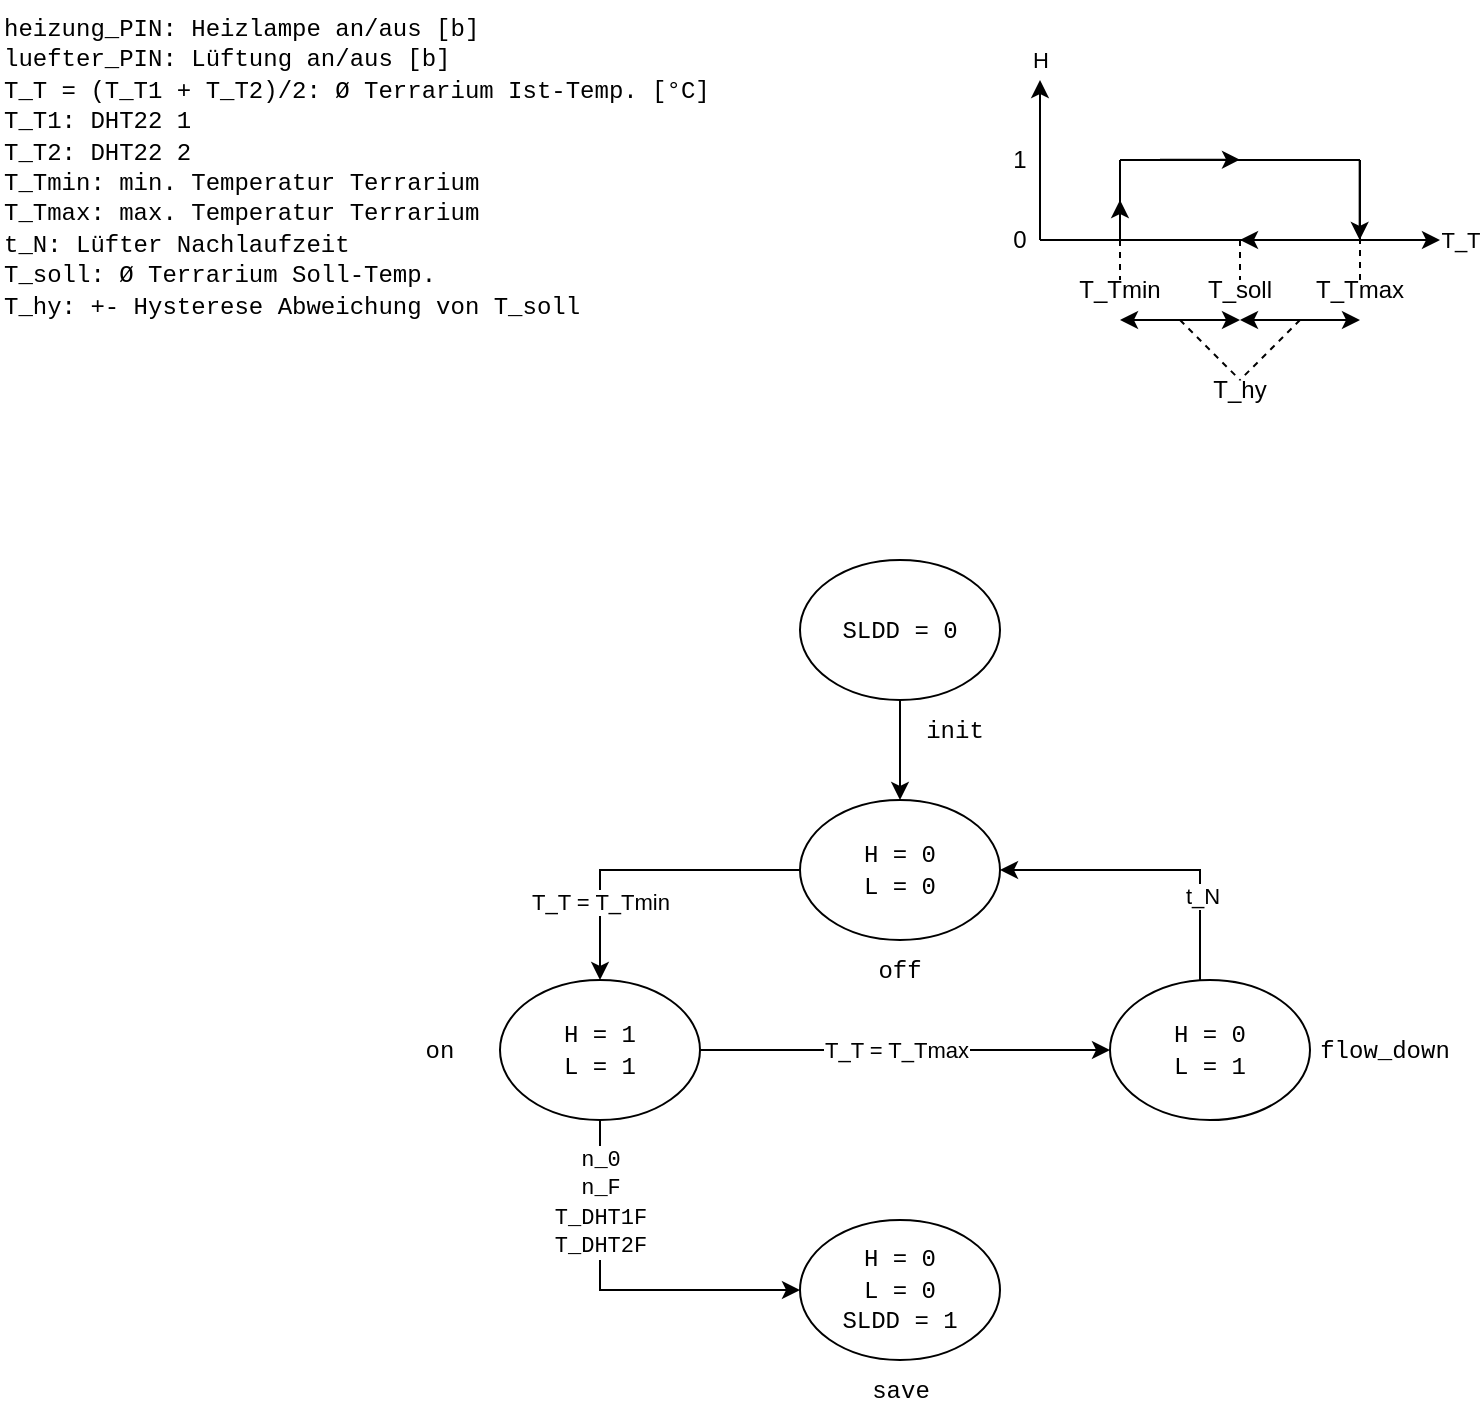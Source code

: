 <mxfile version="23.1.5" type="device" pages="2">
  <diagram name="SW" id="qQ0h7qRIeSpS_6ZMOZwv">
    <mxGraphModel dx="785" dy="511" grid="1" gridSize="10" guides="1" tooltips="1" connect="1" arrows="1" fold="1" page="1" pageScale="1" pageWidth="827" pageHeight="1169" math="0" shadow="0">
      <root>
        <mxCell id="0" />
        <mxCell id="1" parent="0" />
        <mxCell id="PwPBlcHgElGz16M5GKF_-3" style="edgeStyle=orthogonalEdgeStyle;rounded=0;orthogonalLoop=1;jettySize=auto;html=1;entryX=0.5;entryY=0;entryDx=0;entryDy=0;" parent="1" source="PwPBlcHgElGz16M5GKF_-2" target="PwPBlcHgElGz16M5GKF_-1" edge="1">
          <mxGeometry relative="1" as="geometry" />
        </mxCell>
        <mxCell id="PwPBlcHgElGz16M5GKF_-2" value="&lt;font face=&quot;Courier New&quot;&gt;SLDD = 0&lt;/font&gt;&lt;font face=&quot;Courier New&quot;&gt;&lt;br&gt;&lt;/font&gt;" style="ellipse;whiteSpace=wrap;html=1;" parent="1" vertex="1">
          <mxGeometry x="400" y="280" width="100" height="70" as="geometry" />
        </mxCell>
        <mxCell id="PwPBlcHgElGz16M5GKF_-5" value="&lt;font face=&quot;Courier New&quot;&gt;heizung_PIN: Heizlampe an/aus [b]&lt;br&gt;luefter_PIN: Lüftung&amp;nbsp;an/aus&amp;nbsp;[b]&lt;br&gt;T_T = (T_T1 + T_T2)/2:&amp;nbsp;Ø Terrarium Ist-Temp. [°C]&lt;br&gt;T_T1: DHT22 1&lt;br&gt;T_T2: DHT22 2&lt;br&gt;T_Tmin: min. Temperatur Terrarium&lt;br&gt;T_Tmax: max. Temperatur Terrarium&lt;br&gt;t_N: Lüfter Nachlaufzeit&lt;br&gt;T_soll:&amp;nbsp;Ø Terrarium Soll-Temp.&lt;br&gt;T_hy: +- Hysterese Abweichung von T_soll&lt;/font&gt;" style="text;html=1;align=left;verticalAlign=top;whiteSpace=wrap;rounded=0;" parent="1" vertex="1">
          <mxGeometry width="390" height="240" as="geometry" />
        </mxCell>
        <mxCell id="PwPBlcHgElGz16M5GKF_-13" value="" style="group" parent="1" vertex="1" connectable="0">
          <mxGeometry x="385" y="400" width="130" height="100" as="geometry" />
        </mxCell>
        <mxCell id="PwPBlcHgElGz16M5GKF_-1" value="&lt;font face=&quot;Courier New&quot;&gt;H = 0&lt;br&gt;L = 0&lt;/font&gt;" style="ellipse;whiteSpace=wrap;html=1;" parent="PwPBlcHgElGz16M5GKF_-13" vertex="1">
          <mxGeometry x="15" width="100" height="70" as="geometry" />
        </mxCell>
        <mxCell id="PwPBlcHgElGz16M5GKF_-4" value="&lt;font face=&quot;Courier New&quot;&gt;off&lt;/font&gt;" style="text;html=1;align=center;verticalAlign=middle;whiteSpace=wrap;rounded=0;" parent="PwPBlcHgElGz16M5GKF_-13" vertex="1">
          <mxGeometry y="70" width="130" height="30" as="geometry" />
        </mxCell>
        <mxCell id="PwPBlcHgElGz16M5GKF_-21" style="edgeStyle=orthogonalEdgeStyle;rounded=0;orthogonalLoop=1;jettySize=auto;html=1;entryX=0;entryY=0.5;entryDx=0;entryDy=0;" parent="1" source="PwPBlcHgElGz16M5GKF_-7" target="PwPBlcHgElGz16M5GKF_-15" edge="1">
          <mxGeometry relative="1" as="geometry" />
        </mxCell>
        <mxCell id="PwPBlcHgElGz16M5GKF_-34" value="T_T = T_Tmax" style="edgeLabel;html=1;align=center;verticalAlign=middle;resizable=0;points=[];" parent="PwPBlcHgElGz16M5GKF_-21" vertex="1" connectable="0">
          <mxGeometry x="-0.045" relative="1" as="geometry">
            <mxPoint as="offset" />
          </mxGeometry>
        </mxCell>
        <mxCell id="PwPBlcHgElGz16M5GKF_-22" style="edgeStyle=orthogonalEdgeStyle;rounded=0;orthogonalLoop=1;jettySize=auto;html=1;" parent="1" source="PwPBlcHgElGz16M5GKF_-1" target="PwPBlcHgElGz16M5GKF_-7" edge="1">
          <mxGeometry relative="1" as="geometry" />
        </mxCell>
        <mxCell id="PwPBlcHgElGz16M5GKF_-23" value="T_T = T_Tmin" style="edgeLabel;html=1;align=center;verticalAlign=middle;resizable=0;points=[];" parent="PwPBlcHgElGz16M5GKF_-22" vertex="1" connectable="0">
          <mxGeometry x="0.494" relative="1" as="geometry">
            <mxPoint as="offset" />
          </mxGeometry>
        </mxCell>
        <mxCell id="PwPBlcHgElGz16M5GKF_-25" style="edgeStyle=orthogonalEdgeStyle;rounded=0;orthogonalLoop=1;jettySize=auto;html=1;entryX=1;entryY=0.5;entryDx=0;entryDy=0;" parent="1" source="PwPBlcHgElGz16M5GKF_-15" target="PwPBlcHgElGz16M5GKF_-1" edge="1">
          <mxGeometry relative="1" as="geometry">
            <Array as="points">
              <mxPoint x="600" y="435" />
            </Array>
          </mxGeometry>
        </mxCell>
        <mxCell id="PwPBlcHgElGz16M5GKF_-29" value="t_N" style="edgeLabel;html=1;align=center;verticalAlign=middle;resizable=0;points=[];" parent="PwPBlcHgElGz16M5GKF_-25" vertex="1" connectable="0">
          <mxGeometry x="-0.46" y="-1" relative="1" as="geometry">
            <mxPoint as="offset" />
          </mxGeometry>
        </mxCell>
        <mxCell id="PwPBlcHgElGz16M5GKF_-33" style="edgeStyle=orthogonalEdgeStyle;rounded=0;orthogonalLoop=1;jettySize=auto;html=1;entryX=0;entryY=0.5;entryDx=0;entryDy=0;" parent="1" source="PwPBlcHgElGz16M5GKF_-7" target="PwPBlcHgElGz16M5GKF_-31" edge="1">
          <mxGeometry relative="1" as="geometry">
            <Array as="points">
              <mxPoint x="300" y="645" />
            </Array>
          </mxGeometry>
        </mxCell>
        <mxCell id="PwPBlcHgElGz16M5GKF_-35" value="&lt;font face=&quot;Courier New&quot;&gt;n_0 &lt;br&gt;n_F&lt;br&gt;T_DHT1F&lt;br&gt;T_DHT2F&lt;/font&gt;" style="edgeLabel;html=1;align=center;verticalAlign=middle;resizable=0;points=[];" parent="PwPBlcHgElGz16M5GKF_-33" vertex="1" connectable="0">
          <mxGeometry x="-0.689" y="-1" relative="1" as="geometry">
            <mxPoint x="1" y="12" as="offset" />
          </mxGeometry>
        </mxCell>
        <mxCell id="PwPBlcHgElGz16M5GKF_-7" value="&lt;font face=&quot;Courier New&quot;&gt;H = 1&lt;br&gt;L = 1&lt;/font&gt;" style="ellipse;whiteSpace=wrap;html=1;" parent="1" vertex="1">
          <mxGeometry x="250" y="490" width="100" height="70" as="geometry" />
        </mxCell>
        <mxCell id="PwPBlcHgElGz16M5GKF_-8" value="&lt;font face=&quot;Courier New&quot;&gt;on&lt;/font&gt;" style="text;html=1;align=center;verticalAlign=middle;whiteSpace=wrap;rounded=0;" parent="1" vertex="1">
          <mxGeometry x="190" y="510" width="60" height="30" as="geometry" />
        </mxCell>
        <mxCell id="PwPBlcHgElGz16M5GKF_-15" value="&lt;font face=&quot;Courier New&quot;&gt;H = 0&lt;br&gt;L = 1&lt;/font&gt;" style="ellipse;whiteSpace=wrap;html=1;" parent="1" vertex="1">
          <mxGeometry x="555" y="490" width="100" height="70" as="geometry" />
        </mxCell>
        <mxCell id="PwPBlcHgElGz16M5GKF_-16" value="&lt;font face=&quot;Courier New&quot;&gt;flow_down&lt;/font&gt;" style="text;html=1;align=center;verticalAlign=middle;whiteSpace=wrap;rounded=0;" parent="1" vertex="1">
          <mxGeometry x="655" y="510" width="75" height="30" as="geometry" />
        </mxCell>
        <mxCell id="PwPBlcHgElGz16M5GKF_-36" value="" style="endArrow=classic;html=1;rounded=0;" parent="1" edge="1">
          <mxGeometry width="50" height="50" relative="1" as="geometry">
            <mxPoint x="520" y="120" as="sourcePoint" />
            <mxPoint x="520" y="40" as="targetPoint" />
          </mxGeometry>
        </mxCell>
        <mxCell id="PwPBlcHgElGz16M5GKF_-38" value="H" style="edgeLabel;html=1;align=center;verticalAlign=middle;resizable=0;points=[];" parent="PwPBlcHgElGz16M5GKF_-36" vertex="1" connectable="0">
          <mxGeometry x="0.702" y="-1" relative="1" as="geometry">
            <mxPoint x="-1" y="-22" as="offset" />
          </mxGeometry>
        </mxCell>
        <mxCell id="PwPBlcHgElGz16M5GKF_-37" value="" style="endArrow=classic;html=1;rounded=0;" parent="1" edge="1">
          <mxGeometry width="50" height="50" relative="1" as="geometry">
            <mxPoint x="520" y="120" as="sourcePoint" />
            <mxPoint x="720" y="120" as="targetPoint" />
          </mxGeometry>
        </mxCell>
        <mxCell id="PwPBlcHgElGz16M5GKF_-39" value="T_T" style="edgeLabel;html=1;align=center;verticalAlign=middle;resizable=0;points=[];" parent="PwPBlcHgElGz16M5GKF_-37" vertex="1" connectable="0">
          <mxGeometry x="0.857" relative="1" as="geometry">
            <mxPoint x="24" as="offset" />
          </mxGeometry>
        </mxCell>
        <mxCell id="PwPBlcHgElGz16M5GKF_-40" value="" style="endArrow=none;html=1;rounded=0;" parent="1" edge="1">
          <mxGeometry width="50" height="50" relative="1" as="geometry">
            <mxPoint x="560" y="120" as="sourcePoint" />
            <mxPoint x="560" y="80" as="targetPoint" />
          </mxGeometry>
        </mxCell>
        <mxCell id="PwPBlcHgElGz16M5GKF_-41" value="" style="endArrow=none;html=1;rounded=0;" parent="1" edge="1">
          <mxGeometry width="50" height="50" relative="1" as="geometry">
            <mxPoint x="560" y="80" as="sourcePoint" />
            <mxPoint x="680" y="80" as="targetPoint" />
          </mxGeometry>
        </mxCell>
        <mxCell id="PwPBlcHgElGz16M5GKF_-42" value="" style="endArrow=none;html=1;rounded=0;" parent="1" edge="1">
          <mxGeometry width="50" height="50" relative="1" as="geometry">
            <mxPoint x="680" y="80" as="sourcePoint" />
            <mxPoint x="680" y="120" as="targetPoint" />
          </mxGeometry>
        </mxCell>
        <mxCell id="PwPBlcHgElGz16M5GKF_-44" value="" style="endArrow=classic;html=1;rounded=0;" parent="1" edge="1">
          <mxGeometry width="50" height="50" relative="1" as="geometry">
            <mxPoint x="560" y="120" as="sourcePoint" />
            <mxPoint x="560" y="100" as="targetPoint" />
          </mxGeometry>
        </mxCell>
        <mxCell id="PwPBlcHgElGz16M5GKF_-45" value="" style="endArrow=classic;html=1;rounded=0;" parent="1" edge="1">
          <mxGeometry width="50" height="50" relative="1" as="geometry">
            <mxPoint x="679.83" y="80" as="sourcePoint" />
            <mxPoint x="679.83" y="120" as="targetPoint" />
            <Array as="points">
              <mxPoint x="679.83" y="100" />
            </Array>
          </mxGeometry>
        </mxCell>
        <mxCell id="PwPBlcHgElGz16M5GKF_-46" value="0" style="text;html=1;align=center;verticalAlign=middle;whiteSpace=wrap;rounded=0;" parent="1" vertex="1">
          <mxGeometry x="500" y="110" width="20" height="20" as="geometry" />
        </mxCell>
        <mxCell id="PwPBlcHgElGz16M5GKF_-47" value="T_Tmax" style="text;html=1;align=center;verticalAlign=middle;whiteSpace=wrap;rounded=0;" parent="1" vertex="1">
          <mxGeometry x="650" y="140" width="60" height="10" as="geometry" />
        </mxCell>
        <mxCell id="PwPBlcHgElGz16M5GKF_-48" value="T_Tmin" style="text;html=1;align=center;verticalAlign=middle;whiteSpace=wrap;rounded=0;" parent="1" vertex="1">
          <mxGeometry x="530" y="140" width="60" height="10" as="geometry" />
        </mxCell>
        <mxCell id="PwPBlcHgElGz16M5GKF_-49" value="1" style="text;html=1;align=center;verticalAlign=middle;whiteSpace=wrap;rounded=0;" parent="1" vertex="1">
          <mxGeometry x="500" y="70" width="20" height="20" as="geometry" />
        </mxCell>
        <mxCell id="PwPBlcHgElGz16M5GKF_-52" value="" style="endArrow=classic;html=1;rounded=0;" parent="1" edge="1">
          <mxGeometry width="50" height="50" relative="1" as="geometry">
            <mxPoint x="660" y="120" as="sourcePoint" />
            <mxPoint x="620" y="120" as="targetPoint" />
          </mxGeometry>
        </mxCell>
        <mxCell id="PwPBlcHgElGz16M5GKF_-53" value="" style="endArrow=classic;html=1;rounded=0;" parent="1" edge="1">
          <mxGeometry width="50" height="50" relative="1" as="geometry">
            <mxPoint x="580" y="79.83" as="sourcePoint" />
            <mxPoint x="620" y="79.83" as="targetPoint" />
          </mxGeometry>
        </mxCell>
        <mxCell id="PwPBlcHgElGz16M5GKF_-54" value="T_soll" style="text;html=1;align=center;verticalAlign=middle;whiteSpace=wrap;rounded=0;" parent="1" vertex="1">
          <mxGeometry x="590" y="140" width="60" height="10" as="geometry" />
        </mxCell>
        <mxCell id="PwPBlcHgElGz16M5GKF_-56" value="" style="endArrow=none;dashed=1;html=1;rounded=0;entryX=0.5;entryY=0;entryDx=0;entryDy=0;" parent="1" target="PwPBlcHgElGz16M5GKF_-48" edge="1">
          <mxGeometry width="50" height="50" relative="1" as="geometry">
            <mxPoint x="560" y="120" as="sourcePoint" />
            <mxPoint x="640" y="70" as="targetPoint" />
          </mxGeometry>
        </mxCell>
        <mxCell id="PwPBlcHgElGz16M5GKF_-57" value="" style="endArrow=none;dashed=1;html=1;rounded=0;exitX=0.5;exitY=0;exitDx=0;exitDy=0;" parent="1" source="PwPBlcHgElGz16M5GKF_-47" edge="1">
          <mxGeometry width="50" height="50" relative="1" as="geometry">
            <mxPoint x="630" y="120" as="sourcePoint" />
            <mxPoint x="680" y="120" as="targetPoint" />
          </mxGeometry>
        </mxCell>
        <mxCell id="PwPBlcHgElGz16M5GKF_-58" value="" style="endArrow=none;dashed=1;html=1;rounded=0;entryX=0.5;entryY=0;entryDx=0;entryDy=0;" parent="1" target="PwPBlcHgElGz16M5GKF_-54" edge="1">
          <mxGeometry width="50" height="50" relative="1" as="geometry">
            <mxPoint x="620" y="120" as="sourcePoint" />
            <mxPoint x="640" y="70" as="targetPoint" />
          </mxGeometry>
        </mxCell>
        <mxCell id="PwPBlcHgElGz16M5GKF_-59" value="" style="endArrow=classic;startArrow=classic;html=1;rounded=0;" parent="1" edge="1">
          <mxGeometry width="50" height="50" relative="1" as="geometry">
            <mxPoint x="560" y="160" as="sourcePoint" />
            <mxPoint x="620" y="160" as="targetPoint" />
          </mxGeometry>
        </mxCell>
        <mxCell id="PwPBlcHgElGz16M5GKF_-60" value="" style="endArrow=classic;startArrow=classic;html=1;rounded=0;" parent="1" edge="1">
          <mxGeometry width="50" height="50" relative="1" as="geometry">
            <mxPoint x="620" y="160" as="sourcePoint" />
            <mxPoint x="680" y="160" as="targetPoint" />
          </mxGeometry>
        </mxCell>
        <mxCell id="PwPBlcHgElGz16M5GKF_-61" value="T_hy" style="text;html=1;align=center;verticalAlign=middle;whiteSpace=wrap;rounded=0;" parent="1" vertex="1">
          <mxGeometry x="590" y="190" width="60" height="10" as="geometry" />
        </mxCell>
        <mxCell id="PwPBlcHgElGz16M5GKF_-63" value="" style="endArrow=none;dashed=1;html=1;rounded=0;entryX=0.5;entryY=0;entryDx=0;entryDy=0;" parent="1" target="PwPBlcHgElGz16M5GKF_-61" edge="1">
          <mxGeometry width="50" height="50" relative="1" as="geometry">
            <mxPoint x="590" y="160" as="sourcePoint" />
            <mxPoint x="620" y="150" as="targetPoint" />
          </mxGeometry>
        </mxCell>
        <mxCell id="PwPBlcHgElGz16M5GKF_-64" value="" style="endArrow=none;dashed=1;html=1;rounded=0;entryX=0.5;entryY=0;entryDx=0;entryDy=0;" parent="1" target="PwPBlcHgElGz16M5GKF_-61" edge="1">
          <mxGeometry width="50" height="50" relative="1" as="geometry">
            <mxPoint x="650" y="160" as="sourcePoint" />
            <mxPoint x="630" y="190" as="targetPoint" />
          </mxGeometry>
        </mxCell>
        <mxCell id="PwPBlcHgElGz16M5GKF_-66" value="" style="group" parent="1" vertex="1" connectable="0">
          <mxGeometry x="400" y="610" width="100" height="100" as="geometry" />
        </mxCell>
        <mxCell id="PwPBlcHgElGz16M5GKF_-31" value="&lt;font face=&quot;Courier New&quot;&gt;H = 0&lt;br&gt;L = 0&lt;br&gt;SLDD = 1&lt;br&gt;&lt;/font&gt;" style="ellipse;whiteSpace=wrap;html=1;" parent="PwPBlcHgElGz16M5GKF_-66" vertex="1">
          <mxGeometry width="100" height="70" as="geometry" />
        </mxCell>
        <mxCell id="PwPBlcHgElGz16M5GKF_-32" value="&lt;font face=&quot;Courier New&quot;&gt;save&lt;/font&gt;" style="text;html=1;align=center;verticalAlign=middle;whiteSpace=wrap;rounded=0;" parent="PwPBlcHgElGz16M5GKF_-66" vertex="1">
          <mxGeometry x="27.5" y="70" width="45" height="30" as="geometry" />
        </mxCell>
        <mxCell id="0B7ZaUi6uwERUH3o6AAT-2" value="&lt;font face=&quot;Courier New&quot;&gt;init&lt;/font&gt;" style="text;html=1;align=center;verticalAlign=middle;whiteSpace=wrap;rounded=0;" vertex="1" parent="1">
          <mxGeometry x="455" y="350" width="45" height="30" as="geometry" />
        </mxCell>
      </root>
    </mxGraphModel>
  </diagram>
  <diagram id="r1v8HVKISo4vJ2GbiJqr" name="HW">
    <mxGraphModel dx="2442" dy="1052" grid="1" gridSize="10" guides="1" tooltips="1" connect="1" arrows="1" fold="1" page="1" pageScale="1" pageWidth="827" pageHeight="1169" math="0" shadow="0">
      <root>
        <mxCell id="0" />
        <mxCell id="1" parent="0" />
        <mxCell id="1H8dUID3gtqFZ6A-QdOE-1" value="" style="rounded=0;whiteSpace=wrap;html=1;rotation=90;" parent="1" vertex="1">
          <mxGeometry x="512" y="96.5" width="40" height="20" as="geometry" />
        </mxCell>
        <mxCell id="1H8dUID3gtqFZ6A-QdOE-2" value="&lt;font face=&quot;Courier New&quot;&gt;R_L1 = 10 kOhm&lt;/font&gt;" style="text;html=1;align=left;verticalAlign=middle;whiteSpace=wrap;rounded=0;" parent="1" vertex="1">
          <mxGeometry x="542" y="91.5" width="108" height="30" as="geometry" />
        </mxCell>
        <mxCell id="M_YgKb-dHXjge2CP-YI5-1" value="" style="rounded=0;whiteSpace=wrap;html=1;rotation=-180;" parent="1" vertex="1">
          <mxGeometry x="425" y="161.5" width="40" height="20" as="geometry" />
        </mxCell>
        <mxCell id="M_YgKb-dHXjge2CP-YI5-2" value="&lt;font face=&quot;Courier New&quot;&gt;R_B1 = 4,7 kOhm&lt;/font&gt;" style="text;html=1;align=left;verticalAlign=middle;whiteSpace=wrap;rounded=0;" parent="1" vertex="1">
          <mxGeometry x="390" y="141.5" width="120" height="20" as="geometry" />
        </mxCell>
        <mxCell id="M_YgKb-dHXjge2CP-YI5-3" value="" style="verticalLabelPosition=bottom;shadow=0;dashed=0;align=center;html=1;verticalAlign=top;shape=mxgraph.electrical.transistors.npn_transistor_1;" parent="1" vertex="1">
          <mxGeometry x="505" y="151.5" width="40" height="40" as="geometry" />
        </mxCell>
        <mxCell id="M_YgKb-dHXjge2CP-YI5-4" style="edgeStyle=orthogonalEdgeStyle;rounded=0;orthogonalLoop=1;jettySize=auto;html=1;entryX=0;entryY=0.5;entryDx=0;entryDy=0;entryPerimeter=0;endArrow=none;endFill=0;" parent="1" source="M_YgKb-dHXjge2CP-YI5-1" target="M_YgKb-dHXjge2CP-YI5-3" edge="1">
          <mxGeometry relative="1" as="geometry" />
        </mxCell>
        <mxCell id="M_YgKb-dHXjge2CP-YI5-5" style="edgeStyle=orthogonalEdgeStyle;rounded=0;orthogonalLoop=1;jettySize=auto;html=1;entryX=0.7;entryY=0;entryDx=0;entryDy=0;entryPerimeter=0;endArrow=none;endFill=0;" parent="1" source="1H8dUID3gtqFZ6A-QdOE-1" target="M_YgKb-dHXjge2CP-YI5-3" edge="1">
          <mxGeometry relative="1" as="geometry" />
        </mxCell>
        <mxCell id="M_YgKb-dHXjge2CP-YI5-10" style="edgeStyle=orthogonalEdgeStyle;rounded=0;orthogonalLoop=1;jettySize=auto;html=1;exitX=0;exitY=0.5;exitDx=0;exitDy=0;endArrow=oval;endFill=1;entryX=0.7;entryY=0;entryDx=0;entryDy=0;entryPerimeter=0;" parent="1" edge="1">
          <mxGeometry relative="1" as="geometry">
            <mxPoint x="532.273" y="141.5" as="targetPoint" />
            <mxPoint x="599" y="141.5" as="sourcePoint" />
            <Array as="points">
              <mxPoint x="585" y="141.5" />
              <mxPoint x="585" y="141.5" />
            </Array>
          </mxGeometry>
        </mxCell>
        <mxCell id="M_YgKb-dHXjge2CP-YI5-9" value="R1" style="whiteSpace=wrap;html=1;aspect=fixed;fontFamily=Courier New;" parent="1" vertex="1">
          <mxGeometry x="599" y="121.5" width="45" height="45" as="geometry" />
        </mxCell>
        <mxCell id="M_YgKb-dHXjge2CP-YI5-44" value="" style="rounded=0;whiteSpace=wrap;html=1;rotation=90;" parent="1" vertex="1">
          <mxGeometry x="482" y="285" width="40" height="20" as="geometry" />
        </mxCell>
        <mxCell id="M_YgKb-dHXjge2CP-YI5-45" value="&lt;font face=&quot;Courier New&quot;&gt;R_L2 = 10 kOhm&lt;/font&gt;" style="text;html=1;align=left;verticalAlign=middle;whiteSpace=wrap;rounded=0;" parent="1" vertex="1">
          <mxGeometry x="512" y="280" width="108" height="30" as="geometry" />
        </mxCell>
        <mxCell id="M_YgKb-dHXjge2CP-YI5-46" value="" style="rounded=0;whiteSpace=wrap;html=1;rotation=-180;" parent="1" vertex="1">
          <mxGeometry x="395" y="350" width="40" height="20" as="geometry" />
        </mxCell>
        <mxCell id="M_YgKb-dHXjge2CP-YI5-47" value="&lt;font face=&quot;Courier New&quot;&gt;R_B2 = 4,7 kOhm&lt;/font&gt;" style="text;html=1;align=left;verticalAlign=middle;whiteSpace=wrap;rounded=0;" parent="1" vertex="1">
          <mxGeometry x="360" y="330" width="120" height="20" as="geometry" />
        </mxCell>
        <mxCell id="M_YgKb-dHXjge2CP-YI5-48" value="" style="verticalLabelPosition=bottom;shadow=0;dashed=0;align=center;html=1;verticalAlign=top;shape=mxgraph.electrical.transistors.npn_transistor_1;" parent="1" vertex="1">
          <mxGeometry x="475" y="340" width="40" height="40" as="geometry" />
        </mxCell>
        <mxCell id="M_YgKb-dHXjge2CP-YI5-49" style="edgeStyle=orthogonalEdgeStyle;rounded=0;orthogonalLoop=1;jettySize=auto;html=1;entryX=0;entryY=0.5;entryDx=0;entryDy=0;entryPerimeter=0;endArrow=none;endFill=0;" parent="1" source="M_YgKb-dHXjge2CP-YI5-46" target="M_YgKb-dHXjge2CP-YI5-48" edge="1">
          <mxGeometry relative="1" as="geometry" />
        </mxCell>
        <mxCell id="M_YgKb-dHXjge2CP-YI5-50" style="edgeStyle=orthogonalEdgeStyle;rounded=0;orthogonalLoop=1;jettySize=auto;html=1;entryX=0.7;entryY=0;entryDx=0;entryDy=0;entryPerimeter=0;endArrow=none;endFill=0;" parent="1" source="M_YgKb-dHXjge2CP-YI5-44" target="M_YgKb-dHXjge2CP-YI5-48" edge="1">
          <mxGeometry relative="1" as="geometry" />
        </mxCell>
        <mxCell id="M_YgKb-dHXjge2CP-YI5-53" style="edgeStyle=orthogonalEdgeStyle;rounded=0;orthogonalLoop=1;jettySize=auto;html=1;exitX=0;exitY=0.5;exitDx=0;exitDy=0;endArrow=oval;endFill=1;entryX=0.7;entryY=0;entryDx=0;entryDy=0;entryPerimeter=0;" parent="1" edge="1">
          <mxGeometry relative="1" as="geometry">
            <mxPoint x="502.273" y="330" as="targetPoint" />
            <mxPoint x="569" y="330" as="sourcePoint" />
            <Array as="points">
              <mxPoint x="555" y="330" />
              <mxPoint x="555" y="330" />
            </Array>
          </mxGeometry>
        </mxCell>
        <mxCell id="M_YgKb-dHXjge2CP-YI5-54" value="R2" style="whiteSpace=wrap;html=1;aspect=fixed;fontFamily=Courier New;" parent="1" vertex="1">
          <mxGeometry x="569" y="310" width="45" height="45" as="geometry" />
        </mxCell>
        <mxCell id="M_YgKb-dHXjge2CP-YI5-55" value="" style="rounded=0;whiteSpace=wrap;html=1;rotation=90;" parent="1" vertex="1">
          <mxGeometry x="512" y="465" width="40" height="20" as="geometry" />
        </mxCell>
        <mxCell id="M_YgKb-dHXjge2CP-YI5-56" value="&lt;font face=&quot;Courier New&quot;&gt;R_L3 = 10 kOhm&lt;/font&gt;" style="text;html=1;align=left;verticalAlign=middle;whiteSpace=wrap;rounded=0;" parent="1" vertex="1">
          <mxGeometry x="542" y="460" width="108" height="30" as="geometry" />
        </mxCell>
        <mxCell id="M_YgKb-dHXjge2CP-YI5-57" value="" style="rounded=0;whiteSpace=wrap;html=1;rotation=-180;" parent="1" vertex="1">
          <mxGeometry x="425" y="530" width="40" height="20" as="geometry" />
        </mxCell>
        <mxCell id="M_YgKb-dHXjge2CP-YI5-58" value="&lt;font face=&quot;Courier New&quot;&gt;R_B3 = 4,7 kOhm&lt;/font&gt;" style="text;html=1;align=left;verticalAlign=middle;whiteSpace=wrap;rounded=0;" parent="1" vertex="1">
          <mxGeometry x="390" y="510" width="120" height="20" as="geometry" />
        </mxCell>
        <mxCell id="M_YgKb-dHXjge2CP-YI5-59" value="" style="verticalLabelPosition=bottom;shadow=0;dashed=0;align=center;html=1;verticalAlign=top;shape=mxgraph.electrical.transistors.npn_transistor_1;" parent="1" vertex="1">
          <mxGeometry x="505" y="520" width="40" height="40" as="geometry" />
        </mxCell>
        <mxCell id="M_YgKb-dHXjge2CP-YI5-60" style="edgeStyle=orthogonalEdgeStyle;rounded=0;orthogonalLoop=1;jettySize=auto;html=1;entryX=0;entryY=0.5;entryDx=0;entryDy=0;entryPerimeter=0;endArrow=none;endFill=0;" parent="1" source="M_YgKb-dHXjge2CP-YI5-57" target="M_YgKb-dHXjge2CP-YI5-59" edge="1">
          <mxGeometry relative="1" as="geometry" />
        </mxCell>
        <mxCell id="M_YgKb-dHXjge2CP-YI5-61" style="edgeStyle=orthogonalEdgeStyle;rounded=0;orthogonalLoop=1;jettySize=auto;html=1;entryX=0.7;entryY=0;entryDx=0;entryDy=0;entryPerimeter=0;endArrow=none;endFill=0;" parent="1" source="M_YgKb-dHXjge2CP-YI5-55" target="M_YgKb-dHXjge2CP-YI5-59" edge="1">
          <mxGeometry relative="1" as="geometry" />
        </mxCell>
        <mxCell id="M_YgKb-dHXjge2CP-YI5-64" style="edgeStyle=orthogonalEdgeStyle;rounded=0;orthogonalLoop=1;jettySize=auto;html=1;exitX=0;exitY=0.5;exitDx=0;exitDy=0;endArrow=oval;endFill=1;entryX=0.7;entryY=0;entryDx=0;entryDy=0;entryPerimeter=0;" parent="1" edge="1">
          <mxGeometry relative="1" as="geometry">
            <mxPoint x="532.273" y="510" as="targetPoint" />
            <mxPoint x="599" y="510" as="sourcePoint" />
            <Array as="points">
              <mxPoint x="585" y="510" />
              <mxPoint x="585" y="510" />
            </Array>
          </mxGeometry>
        </mxCell>
        <mxCell id="M_YgKb-dHXjge2CP-YI5-65" value="R3" style="whiteSpace=wrap;html=1;aspect=fixed;fontFamily=Courier New;" parent="1" vertex="1">
          <mxGeometry x="599" y="490" width="45" height="45" as="geometry" />
        </mxCell>
        <mxCell id="M_YgKb-dHXjge2CP-YI5-66" value="" style="rounded=0;whiteSpace=wrap;html=1;rotation=90;" parent="1" vertex="1">
          <mxGeometry x="557" y="640" width="40" height="20" as="geometry" />
        </mxCell>
        <mxCell id="M_YgKb-dHXjge2CP-YI5-67" value="&lt;font face=&quot;Courier New&quot;&gt;R_L4 = 10 kOhm&lt;/font&gt;" style="text;html=1;align=left;verticalAlign=middle;whiteSpace=wrap;rounded=0;" parent="1" vertex="1">
          <mxGeometry x="587" y="635" width="108" height="30" as="geometry" />
        </mxCell>
        <mxCell id="M_YgKb-dHXjge2CP-YI5-68" value="" style="rounded=0;whiteSpace=wrap;html=1;rotation=-180;" parent="1" vertex="1">
          <mxGeometry x="470" y="705" width="40" height="20" as="geometry" />
        </mxCell>
        <mxCell id="M_YgKb-dHXjge2CP-YI5-69" value="&lt;font face=&quot;Courier New&quot;&gt;R_B4 = 4,7 kOhm&lt;/font&gt;" style="text;html=1;align=left;verticalAlign=middle;whiteSpace=wrap;rounded=0;" parent="1" vertex="1">
          <mxGeometry x="435" y="685" width="120" height="20" as="geometry" />
        </mxCell>
        <mxCell id="M_YgKb-dHXjge2CP-YI5-70" value="" style="verticalLabelPosition=bottom;shadow=0;dashed=0;align=center;html=1;verticalAlign=top;shape=mxgraph.electrical.transistors.npn_transistor_1;" parent="1" vertex="1">
          <mxGeometry x="550" y="695" width="40" height="40" as="geometry" />
        </mxCell>
        <mxCell id="M_YgKb-dHXjge2CP-YI5-71" style="edgeStyle=orthogonalEdgeStyle;rounded=0;orthogonalLoop=1;jettySize=auto;html=1;entryX=0;entryY=0.5;entryDx=0;entryDy=0;entryPerimeter=0;endArrow=none;endFill=0;" parent="1" source="M_YgKb-dHXjge2CP-YI5-68" target="M_YgKb-dHXjge2CP-YI5-70" edge="1">
          <mxGeometry relative="1" as="geometry" />
        </mxCell>
        <mxCell id="M_YgKb-dHXjge2CP-YI5-72" style="edgeStyle=orthogonalEdgeStyle;rounded=0;orthogonalLoop=1;jettySize=auto;html=1;entryX=0.7;entryY=0;entryDx=0;entryDy=0;entryPerimeter=0;endArrow=none;endFill=0;" parent="1" source="M_YgKb-dHXjge2CP-YI5-66" target="M_YgKb-dHXjge2CP-YI5-70" edge="1">
          <mxGeometry relative="1" as="geometry" />
        </mxCell>
        <mxCell id="M_YgKb-dHXjge2CP-YI5-75" style="edgeStyle=orthogonalEdgeStyle;rounded=0;orthogonalLoop=1;jettySize=auto;html=1;exitX=0;exitY=0.5;exitDx=0;exitDy=0;endArrow=oval;endFill=1;entryX=0.7;entryY=0;entryDx=0;entryDy=0;entryPerimeter=0;" parent="1" edge="1">
          <mxGeometry relative="1" as="geometry">
            <mxPoint x="577.273" y="685" as="targetPoint" />
            <mxPoint x="644" y="685" as="sourcePoint" />
            <Array as="points">
              <mxPoint x="630" y="685" />
              <mxPoint x="630" y="685" />
            </Array>
          </mxGeometry>
        </mxCell>
        <mxCell id="M_YgKb-dHXjge2CP-YI5-76" value="R4" style="whiteSpace=wrap;html=1;aspect=fixed;fontFamily=Courier New;" parent="1" vertex="1">
          <mxGeometry x="644" y="665" width="45" height="45" as="geometry" />
        </mxCell>
        <mxCell id="M_YgKb-dHXjge2CP-YI5-78" value="&lt;font face=&quot;Courier New&quot;&gt;ESP 8266&lt;br&gt;Node MCU&lt;/font&gt;" style="rounded=0;whiteSpace=wrap;html=1;verticalAlign=top;align=center;" parent="1" vertex="1">
          <mxGeometry x="150" y="456" width="130" height="190" as="geometry" />
        </mxCell>
        <mxCell id="M_YgKb-dHXjge2CP-YI5-79" value="" style="rounded=0;whiteSpace=wrap;html=1;" parent="1" vertex="1">
          <mxGeometry x="250" y="470" width="30" height="30" as="geometry" />
        </mxCell>
        <mxCell id="M_YgKb-dHXjge2CP-YI5-80" value="" style="rounded=0;whiteSpace=wrap;html=1;" parent="1" vertex="1">
          <mxGeometry x="250" y="500" width="30" height="30" as="geometry" />
        </mxCell>
        <mxCell id="M_YgKb-dHXjge2CP-YI5-81" value="" style="rounded=0;whiteSpace=wrap;html=1;" parent="1" vertex="1">
          <mxGeometry x="250" y="530" width="30" height="30" as="geometry" />
        </mxCell>
        <mxCell id="M_YgKb-dHXjge2CP-YI5-82" value="" style="rounded=0;whiteSpace=wrap;html=1;" parent="1" vertex="1">
          <mxGeometry x="250" y="560" width="30" height="30" as="geometry" />
        </mxCell>
        <mxCell id="M_YgKb-dHXjge2CP-YI5-83" value="" style="rounded=0;whiteSpace=wrap;html=1;fillColor=#d5e8d4;strokeColor=#82b366;" parent="1" vertex="1">
          <mxGeometry x="150" y="586" width="30" height="30" as="geometry" />
        </mxCell>
        <mxCell id="TK5dVDkp19h0VrsVC2rk-5" style="edgeStyle=orthogonalEdgeStyle;rounded=0;orthogonalLoop=1;jettySize=auto;html=1;exitX=1;exitY=0.8;exitDx=0;exitDy=0;entryX=0;entryY=0.5;entryDx=0;entryDy=0;endArrow=none;endFill=0;" parent="1" edge="1">
          <mxGeometry relative="1" as="geometry">
            <mxPoint x="64" y="629.4" as="sourcePoint" />
            <mxPoint x="150" y="628" as="targetPoint" />
            <Array as="points">
              <mxPoint x="108" y="629" />
              <mxPoint x="150" y="630" />
            </Array>
          </mxGeometry>
        </mxCell>
        <mxCell id="M_YgKb-dHXjge2CP-YI5-86" value="" style="pointerEvents=1;verticalLabelPosition=bottom;shadow=0;dashed=0;align=center;html=1;verticalAlign=top;shape=mxgraph.electrical.electro-mechanical.manualSwitch2;elSwitchState=off;" parent="1" vertex="1">
          <mxGeometry x="-11" y="612" width="75" height="18" as="geometry" />
        </mxCell>
        <mxCell id="TK5dVDkp19h0VrsVC2rk-4" style="edgeStyle=orthogonalEdgeStyle;rounded=0;orthogonalLoop=1;jettySize=auto;html=1;entryX=0.5;entryY=0;entryDx=0;entryDy=0;entryPerimeter=0;endArrow=none;endFill=0;startArrow=oval;startFill=1;" parent="1" edge="1">
          <mxGeometry relative="1" as="geometry">
            <mxPoint x="-10" y="630" as="sourcePoint" />
            <mxPoint x="-45" y="690" as="targetPoint" />
          </mxGeometry>
        </mxCell>
        <mxCell id="_VcBPtf5TYj0mfqvWkGz-1" value="" style="rounded=0;whiteSpace=wrap;html=1;fillColor=#d5e8d4;strokeColor=#82b366;" parent="1" vertex="1">
          <mxGeometry x="40" y="327.5" width="30" height="30" as="geometry" />
        </mxCell>
        <mxCell id="_VcBPtf5TYj0mfqvWkGz-2" value="&lt;font face=&quot;Courier New&quot;&gt;Input mit Pull-up&lt;/font&gt;" style="text;html=1;align=left;verticalAlign=middle;whiteSpace=wrap;rounded=0;" parent="1" vertex="1">
          <mxGeometry x="70" y="332.5" width="140" height="20" as="geometry" />
        </mxCell>
        <mxCell id="_VcBPtf5TYj0mfqvWkGz-31" style="edgeStyle=orthogonalEdgeStyle;rounded=0;orthogonalLoop=1;jettySize=auto;html=1;exitX=0;exitY=0.25;exitDx=0;exitDy=0;entryX=0.5;entryY=1;entryDx=0;entryDy=0;endArrow=none;endFill=0;" parent="1" source="_VcBPtf5TYj0mfqvWkGz-3" target="_VcBPtf5TYj0mfqvWkGz-9" edge="1">
          <mxGeometry relative="1" as="geometry" />
        </mxCell>
        <mxCell id="_VcBPtf5TYj0mfqvWkGz-3" value="" style="rounded=0;whiteSpace=wrap;html=1;" parent="1" vertex="1">
          <mxGeometry x="-40.25" y="400" width="40" height="40" as="geometry" />
        </mxCell>
        <mxCell id="_VcBPtf5TYj0mfqvWkGz-4" value="&lt;font face=&quot;Courier New&quot;&gt;3,3V&lt;/font&gt;" style="text;html=1;align=left;verticalAlign=middle;whiteSpace=wrap;rounded=0;" parent="1" vertex="1">
          <mxGeometry x="-82.75" y="380" width="35" height="20" as="geometry" />
        </mxCell>
        <mxCell id="_VcBPtf5TYj0mfqvWkGz-32" style="edgeStyle=orthogonalEdgeStyle;rounded=0;orthogonalLoop=1;jettySize=auto;html=1;entryX=0;entryY=0.75;entryDx=0;entryDy=0;endArrow=none;endFill=0;" parent="1" target="_VcBPtf5TYj0mfqvWkGz-3" edge="1">
          <mxGeometry relative="1" as="geometry">
            <mxPoint x="-70" y="430" as="sourcePoint" />
          </mxGeometry>
        </mxCell>
        <mxCell id="_VcBPtf5TYj0mfqvWkGz-9" value="" style="ellipse;whiteSpace=wrap;html=1;aspect=fixed;" parent="1" vertex="1">
          <mxGeometry x="-72.75" y="400" width="10" height="10" as="geometry" />
        </mxCell>
        <mxCell id="_VcBPtf5TYj0mfqvWkGz-11" value="&lt;font face=&quot;Courier New&quot;&gt;DHT22_1&lt;/font&gt;" style="text;html=1;align=left;verticalAlign=middle;whiteSpace=wrap;rounded=0;" parent="1" vertex="1">
          <mxGeometry x="-40.25" y="380" width="60" height="20" as="geometry" />
        </mxCell>
        <mxCell id="_VcBPtf5TYj0mfqvWkGz-19" value="GND" style="rounded=0;whiteSpace=wrap;html=1;" parent="1" vertex="1">
          <mxGeometry x="150" y="616" width="30" height="30" as="geometry" />
        </mxCell>
        <mxCell id="_VcBPtf5TYj0mfqvWkGz-22" value="VIN" style="rounded=0;whiteSpace=wrap;html=1;" parent="1" vertex="1">
          <mxGeometry x="150" y="470" width="30" height="30" as="geometry" />
        </mxCell>
        <mxCell id="_VcBPtf5TYj0mfqvWkGz-26" value="&lt;font face=&quot;Courier New&quot;&gt;3,3V&lt;/font&gt;" style="text;html=1;align=left;verticalAlign=middle;whiteSpace=wrap;rounded=0;" parent="1" vertex="1">
          <mxGeometry x="296.5" y="606" width="35" height="20" as="geometry" />
        </mxCell>
        <mxCell id="_VcBPtf5TYj0mfqvWkGz-27" value="" style="ellipse;whiteSpace=wrap;html=1;aspect=fixed;" parent="1" vertex="1">
          <mxGeometry x="309" y="626" width="10" height="10" as="geometry" />
        </mxCell>
        <mxCell id="_VcBPtf5TYj0mfqvWkGz-30" style="edgeStyle=orthogonalEdgeStyle;rounded=0;orthogonalLoop=1;jettySize=auto;html=1;entryX=0;entryY=0.5;entryDx=0;entryDy=0;endArrow=none;endFill=0;" parent="1" source="_VcBPtf5TYj0mfqvWkGz-28" target="_VcBPtf5TYj0mfqvWkGz-27" edge="1">
          <mxGeometry relative="1" as="geometry" />
        </mxCell>
        <mxCell id="_VcBPtf5TYj0mfqvWkGz-28" value="" style="rounded=0;whiteSpace=wrap;html=1;" parent="1" vertex="1">
          <mxGeometry x="250" y="616" width="30" height="30" as="geometry" />
        </mxCell>
        <mxCell id="_VcBPtf5TYj0mfqvWkGz-33" style="edgeStyle=orthogonalEdgeStyle;rounded=0;orthogonalLoop=1;jettySize=auto;html=1;exitX=0;exitY=0.25;exitDx=0;exitDy=0;entryX=0.5;entryY=1;entryDx=0;entryDy=0;endArrow=none;endFill=0;" parent="1" source="_VcBPtf5TYj0mfqvWkGz-34" target="_VcBPtf5TYj0mfqvWkGz-38" edge="1">
          <mxGeometry relative="1" as="geometry" />
        </mxCell>
        <mxCell id="_VcBPtf5TYj0mfqvWkGz-34" value="" style="rounded=0;whiteSpace=wrap;html=1;" parent="1" vertex="1">
          <mxGeometry x="-40.25" y="480" width="40" height="40" as="geometry" />
        </mxCell>
        <mxCell id="_VcBPtf5TYj0mfqvWkGz-35" value="&lt;font face=&quot;Courier New&quot;&gt;3,3V&lt;/font&gt;" style="text;html=1;align=left;verticalAlign=middle;whiteSpace=wrap;rounded=0;" parent="1" vertex="1">
          <mxGeometry x="-82.75" y="460" width="35" height="20" as="geometry" />
        </mxCell>
        <mxCell id="_VcBPtf5TYj0mfqvWkGz-36" style="edgeStyle=orthogonalEdgeStyle;rounded=0;orthogonalLoop=1;jettySize=auto;html=1;entryX=0;entryY=0.75;entryDx=0;entryDy=0;endArrow=none;endFill=0;" parent="1" target="_VcBPtf5TYj0mfqvWkGz-34" edge="1">
          <mxGeometry relative="1" as="geometry">
            <mxPoint x="-70" y="510" as="sourcePoint" />
          </mxGeometry>
        </mxCell>
        <mxCell id="_VcBPtf5TYj0mfqvWkGz-38" value="" style="ellipse;whiteSpace=wrap;html=1;aspect=fixed;" parent="1" vertex="1">
          <mxGeometry x="-72.75" y="480" width="10" height="10" as="geometry" />
        </mxCell>
        <mxCell id="_VcBPtf5TYj0mfqvWkGz-39" value="&lt;font face=&quot;Courier New&quot;&gt;Heizlampe an/aus&lt;/font&gt;" style="text;html=1;align=left;verticalAlign=middle;whiteSpace=wrap;rounded=0;" parent="1" vertex="1">
          <mxGeometry x="-3.5" y="646" width="60" height="20" as="geometry" />
        </mxCell>
        <mxCell id="_VcBPtf5TYj0mfqvWkGz-41" value="" style="rounded=0;whiteSpace=wrap;html=1;fillColor=#d5e8d4;strokeColor=#82b366;" parent="1" vertex="1">
          <mxGeometry x="150" y="500" width="30" height="30" as="geometry" />
        </mxCell>
        <mxCell id="_VcBPtf5TYj0mfqvWkGz-44" value="" style="rounded=0;whiteSpace=wrap;html=1;fillColor=#d5e8d4;strokeColor=#82b366;" parent="1" vertex="1">
          <mxGeometry x="150" y="530" width="30" height="30" as="geometry" />
        </mxCell>
        <mxCell id="_VcBPtf5TYj0mfqvWkGz-46" value="" style="rounded=0;whiteSpace=wrap;html=1;" parent="1" vertex="1">
          <mxGeometry x="150" y="560" width="30" height="30" as="geometry" />
        </mxCell>
        <mxCell id="6WA4IJ_QOKUJNsx0dhLY-2" value="&lt;font face=&quot;Courier New&quot;&gt;DHT22_2&lt;/font&gt;" style="text;html=1;align=left;verticalAlign=middle;whiteSpace=wrap;rounded=0;" parent="1" vertex="1">
          <mxGeometry x="-40.25" y="460" width="60" height="20" as="geometry" />
        </mxCell>
        <mxCell id="pxgpHORiFM8dofvbuDMG-22" style="edgeStyle=orthogonalEdgeStyle;rounded=0;orthogonalLoop=1;jettySize=auto;html=1;exitX=1;exitY=0.5;exitDx=0;exitDy=0;entryX=0.5;entryY=0;entryDx=0;entryDy=0;endArrow=none;endFill=0;" edge="1" parent="1" source="_VcBPtf5TYj0mfqvWkGz-50" target="pxgpHORiFM8dofvbuDMG-2">
          <mxGeometry relative="1" as="geometry" />
        </mxCell>
        <mxCell id="_VcBPtf5TYj0mfqvWkGz-50" value="" style="rounded=0;whiteSpace=wrap;html=1;rotation=90;" parent="1" vertex="1">
          <mxGeometry x="180" y="129" width="40" height="20" as="geometry" />
        </mxCell>
        <mxCell id="_VcBPtf5TYj0mfqvWkGz-51" value="&lt;font face=&quot;Courier New&quot;&gt;RT1 = 4,7 kOhm&lt;/font&gt;" style="text;html=1;align=left;verticalAlign=middle;whiteSpace=wrap;rounded=0;" parent="1" vertex="1">
          <mxGeometry x="210" y="124" width="120" height="30" as="geometry" />
        </mxCell>
        <mxCell id="pxgpHORiFM8dofvbuDMG-15" style="edgeStyle=orthogonalEdgeStyle;rounded=0;orthogonalLoop=1;jettySize=auto;html=1;endArrow=none;endFill=0;" edge="1" parent="1" source="_VcBPtf5TYj0mfqvWkGz-52">
          <mxGeometry relative="1" as="geometry">
            <mxPoint x="200" y="260" as="targetPoint" />
          </mxGeometry>
        </mxCell>
        <mxCell id="_VcBPtf5TYj0mfqvWkGz-52" value="" style="rounded=0;whiteSpace=wrap;html=1;rotation=90;" parent="1" vertex="1">
          <mxGeometry x="180" y="210" width="40" height="20" as="geometry" />
        </mxCell>
        <mxCell id="_VcBPtf5TYj0mfqvWkGz-53" value="&lt;font face=&quot;Courier New&quot;&gt;RT2 = 10 kOhm&lt;/font&gt;" style="text;html=1;align=left;verticalAlign=middle;whiteSpace=wrap;rounded=0;" parent="1" vertex="1">
          <mxGeometry x="210" y="205" width="120" height="30" as="geometry" />
        </mxCell>
        <mxCell id="_VcBPtf5TYj0mfqvWkGz-57" style="edgeStyle=orthogonalEdgeStyle;rounded=0;orthogonalLoop=1;jettySize=auto;html=1;entryX=0;entryY=0.5;entryDx=0;entryDy=0;endArrow=none;endFill=0;" parent="1" source="_VcBPtf5TYj0mfqvWkGz-56" target="_VcBPtf5TYj0mfqvWkGz-50" edge="1">
          <mxGeometry relative="1" as="geometry" />
        </mxCell>
        <mxCell id="_VcBPtf5TYj0mfqvWkGz-56" value="" style="ellipse;whiteSpace=wrap;html=1;aspect=fixed;" parent="1" vertex="1">
          <mxGeometry x="195" y="80" width="10" height="10" as="geometry" />
        </mxCell>
        <mxCell id="pxgpHORiFM8dofvbuDMG-20" style="edgeStyle=orthogonalEdgeStyle;rounded=0;orthogonalLoop=1;jettySize=auto;html=1;entryX=0;entryY=0.5;entryDx=0;entryDy=0;" edge="1" parent="1" source="pxgpHORiFM8dofvbuDMG-1" target="_VcBPtf5TYj0mfqvWkGz-56">
          <mxGeometry relative="1" as="geometry" />
        </mxCell>
        <mxCell id="pxgpHORiFM8dofvbuDMG-1" value="&lt;font face=&quot;Courier New&quot;&gt;U1&lt;/font&gt;" style="text;html=1;align=left;verticalAlign=middle;whiteSpace=wrap;rounded=0;" vertex="1" parent="1">
          <mxGeometry x="140" y="70" width="20" height="30" as="geometry" />
        </mxCell>
        <mxCell id="pxgpHORiFM8dofvbuDMG-23" style="edgeStyle=orthogonalEdgeStyle;rounded=0;orthogonalLoop=1;jettySize=auto;html=1;exitX=0.5;exitY=1;exitDx=0;exitDy=0;entryX=0;entryY=0.5;entryDx=0;entryDy=0;endArrow=none;endFill=0;" edge="1" parent="1" source="pxgpHORiFM8dofvbuDMG-2" target="_VcBPtf5TYj0mfqvWkGz-52">
          <mxGeometry relative="1" as="geometry" />
        </mxCell>
        <mxCell id="pxgpHORiFM8dofvbuDMG-2" value="" style="ellipse;whiteSpace=wrap;html=1;aspect=fixed;" vertex="1" parent="1">
          <mxGeometry x="195" y="175" width="10" height="10" as="geometry" />
        </mxCell>
        <mxCell id="pxgpHORiFM8dofvbuDMG-10" value="&lt;font face=&quot;Courier New&quot;&gt;U2&lt;/font&gt;" style="text;html=1;align=left;verticalAlign=middle;whiteSpace=wrap;rounded=0;" vertex="1" parent="1">
          <mxGeometry x="140" y="165" width="19.75" height="30" as="geometry" />
        </mxCell>
        <mxCell id="pxgpHORiFM8dofvbuDMG-8" style="edgeStyle=orthogonalEdgeStyle;rounded=0;orthogonalLoop=1;jettySize=auto;html=1;exitX=0;exitY=0.5;exitDx=0;exitDy=0;entryX=1;entryY=0.5;entryDx=0;entryDy=0;" edge="1" parent="1" source="pxgpHORiFM8dofvbuDMG-2" target="pxgpHORiFM8dofvbuDMG-10">
          <mxGeometry relative="1" as="geometry">
            <mxPoint x="240" y="180" as="targetPoint" />
          </mxGeometry>
        </mxCell>
        <mxCell id="pxgpHORiFM8dofvbuDMG-14" value="" style="group" vertex="1" connectable="0" parent="1">
          <mxGeometry x="185" y="260" width="30" height="10" as="geometry" />
        </mxCell>
        <mxCell id="pxgpHORiFM8dofvbuDMG-11" value="" style="endArrow=none;html=1;rounded=0;" edge="1" parent="pxgpHORiFM8dofvbuDMG-14">
          <mxGeometry width="50" height="50" relative="1" as="geometry">
            <mxPoint as="sourcePoint" />
            <mxPoint x="30" as="targetPoint" />
          </mxGeometry>
        </mxCell>
        <mxCell id="pxgpHORiFM8dofvbuDMG-12" value="" style="endArrow=none;html=1;rounded=0;" edge="1" parent="pxgpHORiFM8dofvbuDMG-14">
          <mxGeometry width="50" height="50" relative="1" as="geometry">
            <mxPoint x="3.75" y="5" as="sourcePoint" />
            <mxPoint x="26.25" y="5" as="targetPoint" />
          </mxGeometry>
        </mxCell>
        <mxCell id="pxgpHORiFM8dofvbuDMG-13" value="" style="endArrow=none;html=1;rounded=0;" edge="1" parent="pxgpHORiFM8dofvbuDMG-14">
          <mxGeometry width="50" height="50" relative="1" as="geometry">
            <mxPoint x="9" y="10" as="sourcePoint" />
            <mxPoint x="20.25" y="10" as="targetPoint" />
          </mxGeometry>
        </mxCell>
        <mxCell id="pxgpHORiFM8dofvbuDMG-24" value="" style="endArrow=none;html=1;rounded=0;" edge="1" parent="1">
          <mxGeometry width="50" height="50" relative="1" as="geometry">
            <mxPoint x="129.25" y="150" as="sourcePoint" />
            <mxPoint x="149.25" y="150" as="targetPoint" />
          </mxGeometry>
        </mxCell>
        <mxCell id="pxgpHORiFM8dofvbuDMG-25" value="" style="endArrow=none;html=1;rounded=0;" edge="1" parent="1">
          <mxGeometry width="50" height="50" relative="1" as="geometry">
            <mxPoint x="69.25" y="110" as="sourcePoint" />
            <mxPoint x="89.25" y="110" as="targetPoint" />
          </mxGeometry>
        </mxCell>
        <mxCell id="pxgpHORiFM8dofvbuDMG-26" value="" style="endArrow=none;html=1;rounded=0;" edge="1" parent="1">
          <mxGeometry width="50" height="50" relative="1" as="geometry">
            <mxPoint x="89.25" y="150" as="sourcePoint" />
            <mxPoint x="109.25" y="150" as="targetPoint" />
          </mxGeometry>
        </mxCell>
        <mxCell id="pxgpHORiFM8dofvbuDMG-27" value="" style="endArrow=none;html=1;rounded=0;" edge="1" parent="1">
          <mxGeometry width="50" height="50" relative="1" as="geometry">
            <mxPoint x="109.25" y="110" as="sourcePoint" />
            <mxPoint x="129.25" y="110" as="targetPoint" />
          </mxGeometry>
        </mxCell>
        <mxCell id="pxgpHORiFM8dofvbuDMG-28" value="" style="endArrow=none;html=1;rounded=0;" edge="1" parent="1">
          <mxGeometry width="50" height="50" relative="1" as="geometry">
            <mxPoint x="69.25" y="150" as="sourcePoint" />
            <mxPoint x="69.25" y="110" as="targetPoint" />
          </mxGeometry>
        </mxCell>
        <mxCell id="pxgpHORiFM8dofvbuDMG-29" value="" style="endArrow=none;html=1;rounded=0;" edge="1" parent="1">
          <mxGeometry width="50" height="50" relative="1" as="geometry">
            <mxPoint x="89.25" y="150" as="sourcePoint" />
            <mxPoint x="89.25" y="110" as="targetPoint" />
          </mxGeometry>
        </mxCell>
        <mxCell id="pxgpHORiFM8dofvbuDMG-30" value="" style="endArrow=none;html=1;rounded=0;" edge="1" parent="1">
          <mxGeometry width="50" height="50" relative="1" as="geometry">
            <mxPoint x="109.08" y="150" as="sourcePoint" />
            <mxPoint x="109.08" y="110" as="targetPoint" />
          </mxGeometry>
        </mxCell>
        <mxCell id="pxgpHORiFM8dofvbuDMG-31" value="" style="endArrow=none;html=1;rounded=0;" edge="1" parent="1">
          <mxGeometry width="50" height="50" relative="1" as="geometry">
            <mxPoint x="128.83" y="150" as="sourcePoint" />
            <mxPoint x="128.83" y="110" as="targetPoint" />
          </mxGeometry>
        </mxCell>
        <mxCell id="pxgpHORiFM8dofvbuDMG-32" value="" style="endArrow=classic;html=1;rounded=0;" edge="1" parent="1">
          <mxGeometry width="50" height="50" relative="1" as="geometry">
            <mxPoint x="69.25" y="150" as="sourcePoint" />
            <mxPoint x="69.25" y="90" as="targetPoint" />
          </mxGeometry>
        </mxCell>
        <mxCell id="pxgpHORiFM8dofvbuDMG-33" value="" style="endArrow=classic;html=1;rounded=0;" edge="1" parent="1">
          <mxGeometry width="50" height="50" relative="1" as="geometry">
            <mxPoint x="69.25" y="150" as="sourcePoint" />
            <mxPoint x="149.25" y="150" as="targetPoint" />
          </mxGeometry>
        </mxCell>
        <mxCell id="pxgpHORiFM8dofvbuDMG-34" value="&lt;font face=&quot;Courier New&quot;&gt;12V&lt;/font&gt;" style="text;html=1;align=left;verticalAlign=middle;whiteSpace=wrap;rounded=0;" vertex="1" parent="1">
          <mxGeometry x="36.5" y="100.33" width="30" height="20" as="geometry" />
        </mxCell>
        <mxCell id="pxgpHORiFM8dofvbuDMG-37" value="" style="endArrow=none;html=1;rounded=0;" edge="1" parent="1">
          <mxGeometry width="50" height="50" relative="1" as="geometry">
            <mxPoint x="130" y="245" as="sourcePoint" />
            <mxPoint x="150" y="245" as="targetPoint" />
          </mxGeometry>
        </mxCell>
        <mxCell id="pxgpHORiFM8dofvbuDMG-38" value="" style="endArrow=none;html=1;rounded=0;" edge="1" parent="1">
          <mxGeometry width="50" height="50" relative="1" as="geometry">
            <mxPoint x="70" y="205" as="sourcePoint" />
            <mxPoint x="90" y="205" as="targetPoint" />
          </mxGeometry>
        </mxCell>
        <mxCell id="pxgpHORiFM8dofvbuDMG-39" value="" style="endArrow=none;html=1;rounded=0;" edge="1" parent="1">
          <mxGeometry width="50" height="50" relative="1" as="geometry">
            <mxPoint x="90" y="245" as="sourcePoint" />
            <mxPoint x="110" y="245" as="targetPoint" />
          </mxGeometry>
        </mxCell>
        <mxCell id="pxgpHORiFM8dofvbuDMG-40" value="" style="endArrow=none;html=1;rounded=0;" edge="1" parent="1">
          <mxGeometry width="50" height="50" relative="1" as="geometry">
            <mxPoint x="110" y="205" as="sourcePoint" />
            <mxPoint x="130" y="205" as="targetPoint" />
          </mxGeometry>
        </mxCell>
        <mxCell id="pxgpHORiFM8dofvbuDMG-41" value="" style="endArrow=none;html=1;rounded=0;" edge="1" parent="1">
          <mxGeometry width="50" height="50" relative="1" as="geometry">
            <mxPoint x="70" y="245" as="sourcePoint" />
            <mxPoint x="70" y="205" as="targetPoint" />
          </mxGeometry>
        </mxCell>
        <mxCell id="pxgpHORiFM8dofvbuDMG-42" value="" style="endArrow=none;html=1;rounded=0;" edge="1" parent="1">
          <mxGeometry width="50" height="50" relative="1" as="geometry">
            <mxPoint x="90" y="245" as="sourcePoint" />
            <mxPoint x="90" y="205" as="targetPoint" />
          </mxGeometry>
        </mxCell>
        <mxCell id="pxgpHORiFM8dofvbuDMG-43" value="" style="endArrow=none;html=1;rounded=0;" edge="1" parent="1">
          <mxGeometry width="50" height="50" relative="1" as="geometry">
            <mxPoint x="109.83" y="245" as="sourcePoint" />
            <mxPoint x="109.83" y="205" as="targetPoint" />
          </mxGeometry>
        </mxCell>
        <mxCell id="pxgpHORiFM8dofvbuDMG-44" value="" style="endArrow=none;html=1;rounded=0;" edge="1" parent="1">
          <mxGeometry width="50" height="50" relative="1" as="geometry">
            <mxPoint x="129.58" y="245" as="sourcePoint" />
            <mxPoint x="129.58" y="205" as="targetPoint" />
          </mxGeometry>
        </mxCell>
        <mxCell id="pxgpHORiFM8dofvbuDMG-45" value="" style="endArrow=classic;html=1;rounded=0;" edge="1" parent="1">
          <mxGeometry width="50" height="50" relative="1" as="geometry">
            <mxPoint x="70" y="245" as="sourcePoint" />
            <mxPoint x="70" y="185" as="targetPoint" />
          </mxGeometry>
        </mxCell>
        <mxCell id="pxgpHORiFM8dofvbuDMG-46" value="" style="endArrow=classic;html=1;rounded=0;" edge="1" parent="1">
          <mxGeometry width="50" height="50" relative="1" as="geometry">
            <mxPoint x="70" y="245" as="sourcePoint" />
            <mxPoint x="150" y="245" as="targetPoint" />
          </mxGeometry>
        </mxCell>
        <mxCell id="pxgpHORiFM8dofvbuDMG-47" value="&lt;font face=&quot;Courier New&quot;&gt;3,8V&lt;/font&gt;" style="text;html=1;align=left;verticalAlign=middle;whiteSpace=wrap;rounded=0;" vertex="1" parent="1">
          <mxGeometry x="36.5" y="195.17" width="30" height="20" as="geometry" />
        </mxCell>
        <mxCell id="pxgpHORiFM8dofvbuDMG-59" value="" style="group" vertex="1" connectable="0" parent="1">
          <mxGeometry x="-85" y="530" width="30" height="10" as="geometry" />
        </mxCell>
        <mxCell id="pxgpHORiFM8dofvbuDMG-55" value="" style="endArrow=none;html=1;rounded=0;" edge="1" parent="pxgpHORiFM8dofvbuDMG-59">
          <mxGeometry width="50" height="50" relative="1" as="geometry">
            <mxPoint as="sourcePoint" />
            <mxPoint x="30" as="targetPoint" />
          </mxGeometry>
        </mxCell>
        <mxCell id="pxgpHORiFM8dofvbuDMG-56" value="" style="endArrow=none;html=1;rounded=0;" edge="1" parent="pxgpHORiFM8dofvbuDMG-59">
          <mxGeometry width="50" height="50" relative="1" as="geometry">
            <mxPoint x="3.75" y="5" as="sourcePoint" />
            <mxPoint x="26.25" y="5" as="targetPoint" />
          </mxGeometry>
        </mxCell>
        <mxCell id="pxgpHORiFM8dofvbuDMG-57" value="" style="endArrow=none;html=1;rounded=0;" edge="1" parent="pxgpHORiFM8dofvbuDMG-59">
          <mxGeometry width="50" height="50" relative="1" as="geometry">
            <mxPoint x="9" y="10" as="sourcePoint" />
            <mxPoint x="20.25" y="10" as="targetPoint" />
          </mxGeometry>
        </mxCell>
        <mxCell id="pxgpHORiFM8dofvbuDMG-60" value="" style="endArrow=none;html=1;rounded=0;" edge="1" parent="1">
          <mxGeometry width="50" height="50" relative="1" as="geometry">
            <mxPoint x="-70" y="530" as="sourcePoint" />
            <mxPoint x="-70" y="510" as="targetPoint" />
          </mxGeometry>
        </mxCell>
        <mxCell id="pxgpHORiFM8dofvbuDMG-66" value="" style="group" vertex="1" connectable="0" parent="1">
          <mxGeometry x="-60" y="690" width="30" height="30" as="geometry" />
        </mxCell>
        <mxCell id="pxgpHORiFM8dofvbuDMG-61" value="" style="group" vertex="1" connectable="0" parent="pxgpHORiFM8dofvbuDMG-66">
          <mxGeometry y="20" width="30" height="10" as="geometry" />
        </mxCell>
        <mxCell id="pxgpHORiFM8dofvbuDMG-62" value="" style="endArrow=none;html=1;rounded=0;" edge="1" parent="pxgpHORiFM8dofvbuDMG-61">
          <mxGeometry width="50" height="50" relative="1" as="geometry">
            <mxPoint as="sourcePoint" />
            <mxPoint x="30" as="targetPoint" />
          </mxGeometry>
        </mxCell>
        <mxCell id="pxgpHORiFM8dofvbuDMG-63" value="" style="endArrow=none;html=1;rounded=0;" edge="1" parent="pxgpHORiFM8dofvbuDMG-61">
          <mxGeometry width="50" height="50" relative="1" as="geometry">
            <mxPoint x="3.75" y="5" as="sourcePoint" />
            <mxPoint x="26.25" y="5" as="targetPoint" />
          </mxGeometry>
        </mxCell>
        <mxCell id="pxgpHORiFM8dofvbuDMG-64" value="" style="endArrow=none;html=1;rounded=0;" edge="1" parent="pxgpHORiFM8dofvbuDMG-61">
          <mxGeometry width="50" height="50" relative="1" as="geometry">
            <mxPoint x="9" y="10" as="sourcePoint" />
            <mxPoint x="20.25" y="10" as="targetPoint" />
          </mxGeometry>
        </mxCell>
        <mxCell id="pxgpHORiFM8dofvbuDMG-67" value="" style="group" vertex="1" connectable="0" parent="pxgpHORiFM8dofvbuDMG-61">
          <mxGeometry y="-20" width="30" height="30" as="geometry" />
        </mxCell>
        <mxCell id="pxgpHORiFM8dofvbuDMG-68" value="" style="group" vertex="1" connectable="0" parent="pxgpHORiFM8dofvbuDMG-67">
          <mxGeometry y="20" width="30" height="10" as="geometry" />
        </mxCell>
        <mxCell id="pxgpHORiFM8dofvbuDMG-69" value="" style="endArrow=none;html=1;rounded=0;" edge="1" parent="pxgpHORiFM8dofvbuDMG-68">
          <mxGeometry width="50" height="50" relative="1" as="geometry">
            <mxPoint as="sourcePoint" />
            <mxPoint x="30" as="targetPoint" />
          </mxGeometry>
        </mxCell>
        <mxCell id="pxgpHORiFM8dofvbuDMG-70" value="" style="endArrow=none;html=1;rounded=0;" edge="1" parent="pxgpHORiFM8dofvbuDMG-68">
          <mxGeometry width="50" height="50" relative="1" as="geometry">
            <mxPoint x="3.75" y="5" as="sourcePoint" />
            <mxPoint x="26.25" y="5" as="targetPoint" />
          </mxGeometry>
        </mxCell>
        <mxCell id="pxgpHORiFM8dofvbuDMG-71" value="" style="endArrow=none;html=1;rounded=0;" edge="1" parent="pxgpHORiFM8dofvbuDMG-68">
          <mxGeometry width="50" height="50" relative="1" as="geometry">
            <mxPoint x="9" y="10" as="sourcePoint" />
            <mxPoint x="20.25" y="10" as="targetPoint" />
          </mxGeometry>
        </mxCell>
        <mxCell id="pxgpHORiFM8dofvbuDMG-72" value="" style="endArrow=none;html=1;rounded=0;" edge="1" parent="pxgpHORiFM8dofvbuDMG-67">
          <mxGeometry width="50" height="50" relative="1" as="geometry">
            <mxPoint x="15" y="20" as="sourcePoint" />
            <mxPoint x="15" as="targetPoint" />
          </mxGeometry>
        </mxCell>
        <mxCell id="pxgpHORiFM8dofvbuDMG-65" value="" style="endArrow=none;html=1;rounded=0;" edge="1" parent="pxgpHORiFM8dofvbuDMG-66">
          <mxGeometry width="50" height="50" relative="1" as="geometry">
            <mxPoint x="15" y="20" as="sourcePoint" />
            <mxPoint x="15" as="targetPoint" />
          </mxGeometry>
        </mxCell>
        <mxCell id="pxgpHORiFM8dofvbuDMG-73" value="" style="group" vertex="1" connectable="0" parent="1">
          <mxGeometry x="-85" y="430" width="30" height="30" as="geometry" />
        </mxCell>
        <mxCell id="pxgpHORiFM8dofvbuDMG-74" value="" style="group" vertex="1" connectable="0" parent="pxgpHORiFM8dofvbuDMG-73">
          <mxGeometry y="20" width="30" height="10" as="geometry" />
        </mxCell>
        <mxCell id="pxgpHORiFM8dofvbuDMG-75" value="" style="endArrow=none;html=1;rounded=0;" edge="1" parent="pxgpHORiFM8dofvbuDMG-74">
          <mxGeometry width="50" height="50" relative="1" as="geometry">
            <mxPoint as="sourcePoint" />
            <mxPoint x="30" as="targetPoint" />
          </mxGeometry>
        </mxCell>
        <mxCell id="pxgpHORiFM8dofvbuDMG-76" value="" style="endArrow=none;html=1;rounded=0;" edge="1" parent="pxgpHORiFM8dofvbuDMG-74">
          <mxGeometry width="50" height="50" relative="1" as="geometry">
            <mxPoint x="3.75" y="5" as="sourcePoint" />
            <mxPoint x="26.25" y="5" as="targetPoint" />
          </mxGeometry>
        </mxCell>
        <mxCell id="pxgpHORiFM8dofvbuDMG-77" value="" style="endArrow=none;html=1;rounded=0;" edge="1" parent="pxgpHORiFM8dofvbuDMG-74">
          <mxGeometry width="50" height="50" relative="1" as="geometry">
            <mxPoint x="9" y="10" as="sourcePoint" />
            <mxPoint x="20.25" y="10" as="targetPoint" />
          </mxGeometry>
        </mxCell>
        <mxCell id="pxgpHORiFM8dofvbuDMG-78" value="" style="group" vertex="1" connectable="0" parent="pxgpHORiFM8dofvbuDMG-74">
          <mxGeometry y="-20" width="30" height="30" as="geometry" />
        </mxCell>
        <mxCell id="pxgpHORiFM8dofvbuDMG-79" value="" style="group" vertex="1" connectable="0" parent="pxgpHORiFM8dofvbuDMG-78">
          <mxGeometry y="20" width="30" height="10" as="geometry" />
        </mxCell>
        <mxCell id="pxgpHORiFM8dofvbuDMG-80" value="" style="endArrow=none;html=1;rounded=0;" edge="1" parent="pxgpHORiFM8dofvbuDMG-79">
          <mxGeometry width="50" height="50" relative="1" as="geometry">
            <mxPoint as="sourcePoint" />
            <mxPoint x="30" as="targetPoint" />
          </mxGeometry>
        </mxCell>
        <mxCell id="pxgpHORiFM8dofvbuDMG-81" value="" style="endArrow=none;html=1;rounded=0;" edge="1" parent="pxgpHORiFM8dofvbuDMG-79">
          <mxGeometry width="50" height="50" relative="1" as="geometry">
            <mxPoint x="3.75" y="5" as="sourcePoint" />
            <mxPoint x="26.25" y="5" as="targetPoint" />
          </mxGeometry>
        </mxCell>
        <mxCell id="pxgpHORiFM8dofvbuDMG-82" value="" style="endArrow=none;html=1;rounded=0;" edge="1" parent="pxgpHORiFM8dofvbuDMG-79">
          <mxGeometry width="50" height="50" relative="1" as="geometry">
            <mxPoint x="9" y="10" as="sourcePoint" />
            <mxPoint x="20.25" y="10" as="targetPoint" />
          </mxGeometry>
        </mxCell>
        <mxCell id="pxgpHORiFM8dofvbuDMG-83" value="" style="endArrow=none;html=1;rounded=0;" edge="1" parent="pxgpHORiFM8dofvbuDMG-78">
          <mxGeometry width="50" height="50" relative="1" as="geometry">
            <mxPoint x="15" y="20" as="sourcePoint" />
            <mxPoint x="15" as="targetPoint" />
          </mxGeometry>
        </mxCell>
        <mxCell id="pxgpHORiFM8dofvbuDMG-84" value="" style="endArrow=none;html=1;rounded=0;" edge="1" parent="pxgpHORiFM8dofvbuDMG-73">
          <mxGeometry width="50" height="50" relative="1" as="geometry">
            <mxPoint x="15" y="20" as="sourcePoint" />
            <mxPoint x="15" as="targetPoint" />
          </mxGeometry>
        </mxCell>
        <mxCell id="pxgpHORiFM8dofvbuDMG-98" value="" style="group" vertex="1" connectable="0" parent="1">
          <mxGeometry x="150" y="646" width="30" height="30" as="geometry" />
        </mxCell>
        <mxCell id="pxgpHORiFM8dofvbuDMG-99" value="" style="group" vertex="1" connectable="0" parent="pxgpHORiFM8dofvbuDMG-98">
          <mxGeometry y="20" width="30" height="10" as="geometry" />
        </mxCell>
        <mxCell id="pxgpHORiFM8dofvbuDMG-100" value="" style="endArrow=none;html=1;rounded=0;" edge="1" parent="pxgpHORiFM8dofvbuDMG-99">
          <mxGeometry width="50" height="50" relative="1" as="geometry">
            <mxPoint as="sourcePoint" />
            <mxPoint x="30" as="targetPoint" />
          </mxGeometry>
        </mxCell>
        <mxCell id="pxgpHORiFM8dofvbuDMG-101" value="" style="endArrow=none;html=1;rounded=0;" edge="1" parent="pxgpHORiFM8dofvbuDMG-99">
          <mxGeometry width="50" height="50" relative="1" as="geometry">
            <mxPoint x="3.75" y="5" as="sourcePoint" />
            <mxPoint x="26.25" y="5" as="targetPoint" />
          </mxGeometry>
        </mxCell>
        <mxCell id="pxgpHORiFM8dofvbuDMG-102" value="" style="endArrow=none;html=1;rounded=0;" edge="1" parent="pxgpHORiFM8dofvbuDMG-99">
          <mxGeometry width="50" height="50" relative="1" as="geometry">
            <mxPoint x="9" y="10" as="sourcePoint" />
            <mxPoint x="20.25" y="10" as="targetPoint" />
          </mxGeometry>
        </mxCell>
        <mxCell id="pxgpHORiFM8dofvbuDMG-103" value="" style="group" vertex="1" connectable="0" parent="pxgpHORiFM8dofvbuDMG-99">
          <mxGeometry y="-20" width="30" height="30" as="geometry" />
        </mxCell>
        <mxCell id="pxgpHORiFM8dofvbuDMG-104" value="" style="group" vertex="1" connectable="0" parent="pxgpHORiFM8dofvbuDMG-103">
          <mxGeometry y="20" width="30" height="10" as="geometry" />
        </mxCell>
        <mxCell id="pxgpHORiFM8dofvbuDMG-105" value="" style="endArrow=none;html=1;rounded=0;" edge="1" parent="pxgpHORiFM8dofvbuDMG-104">
          <mxGeometry width="50" height="50" relative="1" as="geometry">
            <mxPoint as="sourcePoint" />
            <mxPoint x="30" as="targetPoint" />
          </mxGeometry>
        </mxCell>
        <mxCell id="pxgpHORiFM8dofvbuDMG-106" value="" style="endArrow=none;html=1;rounded=0;" edge="1" parent="pxgpHORiFM8dofvbuDMG-104">
          <mxGeometry width="50" height="50" relative="1" as="geometry">
            <mxPoint x="3.75" y="5" as="sourcePoint" />
            <mxPoint x="26.25" y="5" as="targetPoint" />
          </mxGeometry>
        </mxCell>
        <mxCell id="pxgpHORiFM8dofvbuDMG-107" value="" style="endArrow=none;html=1;rounded=0;" edge="1" parent="pxgpHORiFM8dofvbuDMG-104">
          <mxGeometry width="50" height="50" relative="1" as="geometry">
            <mxPoint x="9" y="10" as="sourcePoint" />
            <mxPoint x="20.25" y="10" as="targetPoint" />
          </mxGeometry>
        </mxCell>
        <mxCell id="pxgpHORiFM8dofvbuDMG-108" value="" style="endArrow=none;html=1;rounded=0;" edge="1" parent="pxgpHORiFM8dofvbuDMG-103">
          <mxGeometry width="50" height="50" relative="1" as="geometry">
            <mxPoint x="15" y="20" as="sourcePoint" />
            <mxPoint x="15" as="targetPoint" />
          </mxGeometry>
        </mxCell>
        <mxCell id="pxgpHORiFM8dofvbuDMG-109" value="" style="endArrow=none;html=1;rounded=0;" edge="1" parent="pxgpHORiFM8dofvbuDMG-98">
          <mxGeometry width="50" height="50" relative="1" as="geometry">
            <mxPoint x="15" y="20" as="sourcePoint" />
            <mxPoint x="15" as="targetPoint" />
          </mxGeometry>
        </mxCell>
        <mxCell id="pxgpHORiFM8dofvbuDMG-110" value="" style="group" vertex="1" connectable="0" parent="1">
          <mxGeometry x="562" y="735" width="30" height="30" as="geometry" />
        </mxCell>
        <mxCell id="pxgpHORiFM8dofvbuDMG-111" value="" style="group" vertex="1" connectable="0" parent="pxgpHORiFM8dofvbuDMG-110">
          <mxGeometry y="20" width="30" height="10" as="geometry" />
        </mxCell>
        <mxCell id="pxgpHORiFM8dofvbuDMG-112" value="" style="endArrow=none;html=1;rounded=0;" edge="1" parent="pxgpHORiFM8dofvbuDMG-111">
          <mxGeometry width="50" height="50" relative="1" as="geometry">
            <mxPoint as="sourcePoint" />
            <mxPoint x="30" as="targetPoint" />
          </mxGeometry>
        </mxCell>
        <mxCell id="pxgpHORiFM8dofvbuDMG-113" value="" style="endArrow=none;html=1;rounded=0;" edge="1" parent="pxgpHORiFM8dofvbuDMG-111">
          <mxGeometry width="50" height="50" relative="1" as="geometry">
            <mxPoint x="3.75" y="5" as="sourcePoint" />
            <mxPoint x="26.25" y="5" as="targetPoint" />
          </mxGeometry>
        </mxCell>
        <mxCell id="pxgpHORiFM8dofvbuDMG-114" value="" style="endArrow=none;html=1;rounded=0;" edge="1" parent="pxgpHORiFM8dofvbuDMG-111">
          <mxGeometry width="50" height="50" relative="1" as="geometry">
            <mxPoint x="9" y="10" as="sourcePoint" />
            <mxPoint x="20.25" y="10" as="targetPoint" />
          </mxGeometry>
        </mxCell>
        <mxCell id="pxgpHORiFM8dofvbuDMG-115" value="" style="group" vertex="1" connectable="0" parent="pxgpHORiFM8dofvbuDMG-111">
          <mxGeometry y="-20" width="30" height="30" as="geometry" />
        </mxCell>
        <mxCell id="pxgpHORiFM8dofvbuDMG-116" value="" style="group" vertex="1" connectable="0" parent="pxgpHORiFM8dofvbuDMG-115">
          <mxGeometry y="20" width="30" height="10" as="geometry" />
        </mxCell>
        <mxCell id="pxgpHORiFM8dofvbuDMG-117" value="" style="endArrow=none;html=1;rounded=0;" edge="1" parent="pxgpHORiFM8dofvbuDMG-116">
          <mxGeometry width="50" height="50" relative="1" as="geometry">
            <mxPoint as="sourcePoint" />
            <mxPoint x="30" as="targetPoint" />
          </mxGeometry>
        </mxCell>
        <mxCell id="pxgpHORiFM8dofvbuDMG-118" value="" style="endArrow=none;html=1;rounded=0;" edge="1" parent="pxgpHORiFM8dofvbuDMG-116">
          <mxGeometry width="50" height="50" relative="1" as="geometry">
            <mxPoint x="3.75" y="5" as="sourcePoint" />
            <mxPoint x="26.25" y="5" as="targetPoint" />
          </mxGeometry>
        </mxCell>
        <mxCell id="pxgpHORiFM8dofvbuDMG-119" value="" style="endArrow=none;html=1;rounded=0;" edge="1" parent="pxgpHORiFM8dofvbuDMG-116">
          <mxGeometry width="50" height="50" relative="1" as="geometry">
            <mxPoint x="9" y="10" as="sourcePoint" />
            <mxPoint x="20.25" y="10" as="targetPoint" />
          </mxGeometry>
        </mxCell>
        <mxCell id="pxgpHORiFM8dofvbuDMG-120" value="" style="endArrow=none;html=1;rounded=0;" edge="1" parent="pxgpHORiFM8dofvbuDMG-115">
          <mxGeometry width="50" height="50" relative="1" as="geometry">
            <mxPoint x="15" y="20" as="sourcePoint" />
            <mxPoint x="15" as="targetPoint" />
          </mxGeometry>
        </mxCell>
        <mxCell id="pxgpHORiFM8dofvbuDMG-121" value="" style="endArrow=none;html=1;rounded=0;" edge="1" parent="pxgpHORiFM8dofvbuDMG-110">
          <mxGeometry width="50" height="50" relative="1" as="geometry">
            <mxPoint x="15" y="20" as="sourcePoint" />
            <mxPoint x="15" as="targetPoint" />
          </mxGeometry>
        </mxCell>
        <mxCell id="pxgpHORiFM8dofvbuDMG-122" value="" style="group" vertex="1" connectable="0" parent="1">
          <mxGeometry x="517" y="560" width="30" height="30" as="geometry" />
        </mxCell>
        <mxCell id="pxgpHORiFM8dofvbuDMG-123" value="" style="group" vertex="1" connectable="0" parent="pxgpHORiFM8dofvbuDMG-122">
          <mxGeometry y="20" width="30" height="10" as="geometry" />
        </mxCell>
        <mxCell id="pxgpHORiFM8dofvbuDMG-124" value="" style="endArrow=none;html=1;rounded=0;" edge="1" parent="pxgpHORiFM8dofvbuDMG-123">
          <mxGeometry width="50" height="50" relative="1" as="geometry">
            <mxPoint as="sourcePoint" />
            <mxPoint x="30" as="targetPoint" />
          </mxGeometry>
        </mxCell>
        <mxCell id="pxgpHORiFM8dofvbuDMG-125" value="" style="endArrow=none;html=1;rounded=0;" edge="1" parent="pxgpHORiFM8dofvbuDMG-123">
          <mxGeometry width="50" height="50" relative="1" as="geometry">
            <mxPoint x="3.75" y="5" as="sourcePoint" />
            <mxPoint x="26.25" y="5" as="targetPoint" />
          </mxGeometry>
        </mxCell>
        <mxCell id="pxgpHORiFM8dofvbuDMG-126" value="" style="endArrow=none;html=1;rounded=0;" edge="1" parent="pxgpHORiFM8dofvbuDMG-123">
          <mxGeometry width="50" height="50" relative="1" as="geometry">
            <mxPoint x="9" y="10" as="sourcePoint" />
            <mxPoint x="20.25" y="10" as="targetPoint" />
          </mxGeometry>
        </mxCell>
        <mxCell id="pxgpHORiFM8dofvbuDMG-127" value="" style="group" vertex="1" connectable="0" parent="pxgpHORiFM8dofvbuDMG-123">
          <mxGeometry y="-20" width="30" height="30" as="geometry" />
        </mxCell>
        <mxCell id="pxgpHORiFM8dofvbuDMG-128" value="" style="group" vertex="1" connectable="0" parent="pxgpHORiFM8dofvbuDMG-127">
          <mxGeometry y="20" width="30" height="10" as="geometry" />
        </mxCell>
        <mxCell id="pxgpHORiFM8dofvbuDMG-129" value="" style="endArrow=none;html=1;rounded=0;" edge="1" parent="pxgpHORiFM8dofvbuDMG-128">
          <mxGeometry width="50" height="50" relative="1" as="geometry">
            <mxPoint as="sourcePoint" />
            <mxPoint x="30" as="targetPoint" />
          </mxGeometry>
        </mxCell>
        <mxCell id="pxgpHORiFM8dofvbuDMG-130" value="" style="endArrow=none;html=1;rounded=0;" edge="1" parent="pxgpHORiFM8dofvbuDMG-128">
          <mxGeometry width="50" height="50" relative="1" as="geometry">
            <mxPoint x="3.75" y="5" as="sourcePoint" />
            <mxPoint x="26.25" y="5" as="targetPoint" />
          </mxGeometry>
        </mxCell>
        <mxCell id="pxgpHORiFM8dofvbuDMG-131" value="" style="endArrow=none;html=1;rounded=0;" edge="1" parent="pxgpHORiFM8dofvbuDMG-128">
          <mxGeometry width="50" height="50" relative="1" as="geometry">
            <mxPoint x="9" y="10" as="sourcePoint" />
            <mxPoint x="20.25" y="10" as="targetPoint" />
          </mxGeometry>
        </mxCell>
        <mxCell id="pxgpHORiFM8dofvbuDMG-132" value="" style="endArrow=none;html=1;rounded=0;" edge="1" parent="pxgpHORiFM8dofvbuDMG-127">
          <mxGeometry width="50" height="50" relative="1" as="geometry">
            <mxPoint x="15" y="20" as="sourcePoint" />
            <mxPoint x="15" as="targetPoint" />
          </mxGeometry>
        </mxCell>
        <mxCell id="pxgpHORiFM8dofvbuDMG-133" value="" style="endArrow=none;html=1;rounded=0;" edge="1" parent="pxgpHORiFM8dofvbuDMG-122">
          <mxGeometry width="50" height="50" relative="1" as="geometry">
            <mxPoint x="15" y="20" as="sourcePoint" />
            <mxPoint x="15" as="targetPoint" />
          </mxGeometry>
        </mxCell>
        <mxCell id="pxgpHORiFM8dofvbuDMG-134" value="" style="group" vertex="1" connectable="0" parent="1">
          <mxGeometry x="487" y="380" width="30" height="30" as="geometry" />
        </mxCell>
        <mxCell id="pxgpHORiFM8dofvbuDMG-135" value="" style="group" vertex="1" connectable="0" parent="pxgpHORiFM8dofvbuDMG-134">
          <mxGeometry y="20" width="30" height="10" as="geometry" />
        </mxCell>
        <mxCell id="pxgpHORiFM8dofvbuDMG-136" value="" style="endArrow=none;html=1;rounded=0;" edge="1" parent="pxgpHORiFM8dofvbuDMG-135">
          <mxGeometry width="50" height="50" relative="1" as="geometry">
            <mxPoint as="sourcePoint" />
            <mxPoint x="30" as="targetPoint" />
          </mxGeometry>
        </mxCell>
        <mxCell id="pxgpHORiFM8dofvbuDMG-137" value="" style="endArrow=none;html=1;rounded=0;" edge="1" parent="pxgpHORiFM8dofvbuDMG-135">
          <mxGeometry width="50" height="50" relative="1" as="geometry">
            <mxPoint x="3.75" y="5" as="sourcePoint" />
            <mxPoint x="26.25" y="5" as="targetPoint" />
          </mxGeometry>
        </mxCell>
        <mxCell id="pxgpHORiFM8dofvbuDMG-138" value="" style="endArrow=none;html=1;rounded=0;" edge="1" parent="pxgpHORiFM8dofvbuDMG-135">
          <mxGeometry width="50" height="50" relative="1" as="geometry">
            <mxPoint x="9" y="10" as="sourcePoint" />
            <mxPoint x="20.25" y="10" as="targetPoint" />
          </mxGeometry>
        </mxCell>
        <mxCell id="pxgpHORiFM8dofvbuDMG-139" value="" style="group" vertex="1" connectable="0" parent="pxgpHORiFM8dofvbuDMG-135">
          <mxGeometry y="-20" width="30" height="30" as="geometry" />
        </mxCell>
        <mxCell id="pxgpHORiFM8dofvbuDMG-140" value="" style="group" vertex="1" connectable="0" parent="pxgpHORiFM8dofvbuDMG-139">
          <mxGeometry y="20" width="30" height="10" as="geometry" />
        </mxCell>
        <mxCell id="pxgpHORiFM8dofvbuDMG-141" value="" style="endArrow=none;html=1;rounded=0;" edge="1" parent="pxgpHORiFM8dofvbuDMG-140">
          <mxGeometry width="50" height="50" relative="1" as="geometry">
            <mxPoint as="sourcePoint" />
            <mxPoint x="30" as="targetPoint" />
          </mxGeometry>
        </mxCell>
        <mxCell id="pxgpHORiFM8dofvbuDMG-142" value="" style="endArrow=none;html=1;rounded=0;" edge="1" parent="pxgpHORiFM8dofvbuDMG-140">
          <mxGeometry width="50" height="50" relative="1" as="geometry">
            <mxPoint x="3.75" y="5" as="sourcePoint" />
            <mxPoint x="26.25" y="5" as="targetPoint" />
          </mxGeometry>
        </mxCell>
        <mxCell id="pxgpHORiFM8dofvbuDMG-143" value="" style="endArrow=none;html=1;rounded=0;" edge="1" parent="pxgpHORiFM8dofvbuDMG-140">
          <mxGeometry width="50" height="50" relative="1" as="geometry">
            <mxPoint x="9" y="10" as="sourcePoint" />
            <mxPoint x="20.25" y="10" as="targetPoint" />
          </mxGeometry>
        </mxCell>
        <mxCell id="pxgpHORiFM8dofvbuDMG-144" value="" style="endArrow=none;html=1;rounded=0;" edge="1" parent="pxgpHORiFM8dofvbuDMG-139">
          <mxGeometry width="50" height="50" relative="1" as="geometry">
            <mxPoint x="15" y="20" as="sourcePoint" />
            <mxPoint x="15" as="targetPoint" />
          </mxGeometry>
        </mxCell>
        <mxCell id="pxgpHORiFM8dofvbuDMG-145" value="" style="endArrow=none;html=1;rounded=0;" edge="1" parent="pxgpHORiFM8dofvbuDMG-134">
          <mxGeometry width="50" height="50" relative="1" as="geometry">
            <mxPoint x="15" y="20" as="sourcePoint" />
            <mxPoint x="15" as="targetPoint" />
          </mxGeometry>
        </mxCell>
        <mxCell id="pxgpHORiFM8dofvbuDMG-146" value="" style="group" vertex="1" connectable="0" parent="1">
          <mxGeometry x="517" y="191.5" width="30" height="30" as="geometry" />
        </mxCell>
        <mxCell id="pxgpHORiFM8dofvbuDMG-147" value="" style="group" vertex="1" connectable="0" parent="pxgpHORiFM8dofvbuDMG-146">
          <mxGeometry y="20" width="30" height="10" as="geometry" />
        </mxCell>
        <mxCell id="pxgpHORiFM8dofvbuDMG-148" value="" style="endArrow=none;html=1;rounded=0;" edge="1" parent="pxgpHORiFM8dofvbuDMG-147">
          <mxGeometry width="50" height="50" relative="1" as="geometry">
            <mxPoint as="sourcePoint" />
            <mxPoint x="30" as="targetPoint" />
          </mxGeometry>
        </mxCell>
        <mxCell id="pxgpHORiFM8dofvbuDMG-149" value="" style="endArrow=none;html=1;rounded=0;" edge="1" parent="pxgpHORiFM8dofvbuDMG-147">
          <mxGeometry width="50" height="50" relative="1" as="geometry">
            <mxPoint x="3.75" y="5" as="sourcePoint" />
            <mxPoint x="26.25" y="5" as="targetPoint" />
          </mxGeometry>
        </mxCell>
        <mxCell id="pxgpHORiFM8dofvbuDMG-150" value="" style="endArrow=none;html=1;rounded=0;" edge="1" parent="pxgpHORiFM8dofvbuDMG-147">
          <mxGeometry width="50" height="50" relative="1" as="geometry">
            <mxPoint x="9" y="10" as="sourcePoint" />
            <mxPoint x="20.25" y="10" as="targetPoint" />
          </mxGeometry>
        </mxCell>
        <mxCell id="pxgpHORiFM8dofvbuDMG-151" value="" style="group" vertex="1" connectable="0" parent="pxgpHORiFM8dofvbuDMG-147">
          <mxGeometry y="-20" width="30" height="30" as="geometry" />
        </mxCell>
        <mxCell id="pxgpHORiFM8dofvbuDMG-152" value="" style="group" vertex="1" connectable="0" parent="pxgpHORiFM8dofvbuDMG-151">
          <mxGeometry y="20" width="30" height="10" as="geometry" />
        </mxCell>
        <mxCell id="pxgpHORiFM8dofvbuDMG-153" value="" style="endArrow=none;html=1;rounded=0;" edge="1" parent="pxgpHORiFM8dofvbuDMG-152">
          <mxGeometry width="50" height="50" relative="1" as="geometry">
            <mxPoint as="sourcePoint" />
            <mxPoint x="30" as="targetPoint" />
          </mxGeometry>
        </mxCell>
        <mxCell id="pxgpHORiFM8dofvbuDMG-154" value="" style="endArrow=none;html=1;rounded=0;" edge="1" parent="pxgpHORiFM8dofvbuDMG-152">
          <mxGeometry width="50" height="50" relative="1" as="geometry">
            <mxPoint x="3.75" y="5" as="sourcePoint" />
            <mxPoint x="26.25" y="5" as="targetPoint" />
          </mxGeometry>
        </mxCell>
        <mxCell id="pxgpHORiFM8dofvbuDMG-155" value="" style="endArrow=none;html=1;rounded=0;" edge="1" parent="pxgpHORiFM8dofvbuDMG-152">
          <mxGeometry width="50" height="50" relative="1" as="geometry">
            <mxPoint x="9" y="10" as="sourcePoint" />
            <mxPoint x="20.25" y="10" as="targetPoint" />
          </mxGeometry>
        </mxCell>
        <mxCell id="pxgpHORiFM8dofvbuDMG-156" value="" style="endArrow=none;html=1;rounded=0;" edge="1" parent="pxgpHORiFM8dofvbuDMG-151">
          <mxGeometry width="50" height="50" relative="1" as="geometry">
            <mxPoint x="15" y="20" as="sourcePoint" />
            <mxPoint x="15" as="targetPoint" />
          </mxGeometry>
        </mxCell>
        <mxCell id="pxgpHORiFM8dofvbuDMG-157" value="" style="endArrow=none;html=1;rounded=0;" edge="1" parent="pxgpHORiFM8dofvbuDMG-146">
          <mxGeometry width="50" height="50" relative="1" as="geometry">
            <mxPoint x="15" y="20" as="sourcePoint" />
            <mxPoint x="15" as="targetPoint" />
          </mxGeometry>
        </mxCell>
        <mxCell id="pxgpHORiFM8dofvbuDMG-161" style="edgeStyle=orthogonalEdgeStyle;rounded=0;orthogonalLoop=1;jettySize=auto;html=1;entryX=0;entryY=0.5;entryDx=0;entryDy=0;endArrow=none;endFill=0;" edge="1" parent="1" source="pxgpHORiFM8dofvbuDMG-158" target="M_YgKb-dHXjge2CP-YI5-66">
          <mxGeometry relative="1" as="geometry" />
        </mxCell>
        <mxCell id="pxgpHORiFM8dofvbuDMG-158" value="" style="ellipse;whiteSpace=wrap;html=1;aspect=fixed;" vertex="1" parent="1">
          <mxGeometry x="572" y="600" width="10" height="10" as="geometry" />
        </mxCell>
        <mxCell id="pxgpHORiFM8dofvbuDMG-162" style="edgeStyle=orthogonalEdgeStyle;rounded=0;orthogonalLoop=1;jettySize=auto;html=1;entryX=0;entryY=0.5;entryDx=0;entryDy=0;endArrow=none;endFill=0;" edge="1" parent="1" source="pxgpHORiFM8dofvbuDMG-163">
          <mxGeometry relative="1" as="geometry">
            <mxPoint x="532" y="455" as="targetPoint" />
          </mxGeometry>
        </mxCell>
        <mxCell id="pxgpHORiFM8dofvbuDMG-163" value="" style="ellipse;whiteSpace=wrap;html=1;aspect=fixed;" vertex="1" parent="1">
          <mxGeometry x="527" y="425" width="10" height="10" as="geometry" />
        </mxCell>
        <mxCell id="pxgpHORiFM8dofvbuDMG-164" style="edgeStyle=orthogonalEdgeStyle;rounded=0;orthogonalLoop=1;jettySize=auto;html=1;entryX=0;entryY=0.5;entryDx=0;entryDy=0;endArrow=none;endFill=0;" edge="1" parent="1" source="pxgpHORiFM8dofvbuDMG-165">
          <mxGeometry relative="1" as="geometry">
            <mxPoint x="502" y="275" as="targetPoint" />
          </mxGeometry>
        </mxCell>
        <mxCell id="pxgpHORiFM8dofvbuDMG-165" value="" style="ellipse;whiteSpace=wrap;html=1;aspect=fixed;" vertex="1" parent="1">
          <mxGeometry x="497" y="245" width="10" height="10" as="geometry" />
        </mxCell>
        <mxCell id="pxgpHORiFM8dofvbuDMG-166" style="edgeStyle=orthogonalEdgeStyle;rounded=0;orthogonalLoop=1;jettySize=auto;html=1;entryX=0;entryY=0.5;entryDx=0;entryDy=0;endArrow=none;endFill=0;" edge="1" parent="1" source="pxgpHORiFM8dofvbuDMG-167">
          <mxGeometry relative="1" as="geometry">
            <mxPoint x="532" y="86.5" as="targetPoint" />
          </mxGeometry>
        </mxCell>
        <mxCell id="pxgpHORiFM8dofvbuDMG-167" value="" style="ellipse;whiteSpace=wrap;html=1;aspect=fixed;" vertex="1" parent="1">
          <mxGeometry x="527" y="56.5" width="10" height="10" as="geometry" />
        </mxCell>
        <mxCell id="pxgpHORiFM8dofvbuDMG-169" style="edgeStyle=orthogonalEdgeStyle;rounded=0;orthogonalLoop=1;jettySize=auto;html=1;entryX=1;entryY=0.5;entryDx=0;entryDy=0;endArrow=none;endFill=0;" edge="1" parent="1" source="pxgpHORiFM8dofvbuDMG-168" target="M_YgKb-dHXjge2CP-YI5-1">
          <mxGeometry relative="1" as="geometry" />
        </mxCell>
        <mxCell id="pxgpHORiFM8dofvbuDMG-168" value="" style="ellipse;whiteSpace=wrap;html=1;aspect=fixed;" vertex="1" parent="1">
          <mxGeometry x="390" y="166.5" width="10" height="10" as="geometry" />
        </mxCell>
        <mxCell id="pxgpHORiFM8dofvbuDMG-177" style="edgeStyle=orthogonalEdgeStyle;rounded=0;orthogonalLoop=1;jettySize=auto;html=1;entryX=1;entryY=0.5;entryDx=0;entryDy=0;endArrow=none;endFill=0;" edge="1" parent="1" source="pxgpHORiFM8dofvbuDMG-173" target="M_YgKb-dHXjge2CP-YI5-46">
          <mxGeometry relative="1" as="geometry" />
        </mxCell>
        <mxCell id="pxgpHORiFM8dofvbuDMG-173" value="" style="ellipse;whiteSpace=wrap;html=1;aspect=fixed;" vertex="1" parent="1">
          <mxGeometry x="360" y="355" width="10" height="10" as="geometry" />
        </mxCell>
        <mxCell id="pxgpHORiFM8dofvbuDMG-176" style="edgeStyle=orthogonalEdgeStyle;rounded=0;orthogonalLoop=1;jettySize=auto;html=1;entryX=1;entryY=0.5;entryDx=0;entryDy=0;endArrow=none;endFill=0;" edge="1" parent="1" source="pxgpHORiFM8dofvbuDMG-175" target="M_YgKb-dHXjge2CP-YI5-57">
          <mxGeometry relative="1" as="geometry" />
        </mxCell>
        <mxCell id="pxgpHORiFM8dofvbuDMG-175" value="" style="ellipse;whiteSpace=wrap;html=1;aspect=fixed;" vertex="1" parent="1">
          <mxGeometry x="390" y="535" width="10" height="10" as="geometry" />
        </mxCell>
        <mxCell id="pxgpHORiFM8dofvbuDMG-179" style="edgeStyle=orthogonalEdgeStyle;rounded=0;orthogonalLoop=1;jettySize=auto;html=1;entryX=1;entryY=0.5;entryDx=0;entryDy=0;endArrow=none;endFill=0;" edge="1" parent="1" source="pxgpHORiFM8dofvbuDMG-178" target="M_YgKb-dHXjge2CP-YI5-68">
          <mxGeometry relative="1" as="geometry" />
        </mxCell>
        <mxCell id="pxgpHORiFM8dofvbuDMG-178" value="" style="ellipse;whiteSpace=wrap;html=1;aspect=fixed;" vertex="1" parent="1">
          <mxGeometry x="435" y="710" width="10" height="10" as="geometry" />
        </mxCell>
      </root>
    </mxGraphModel>
  </diagram>
</mxfile>
